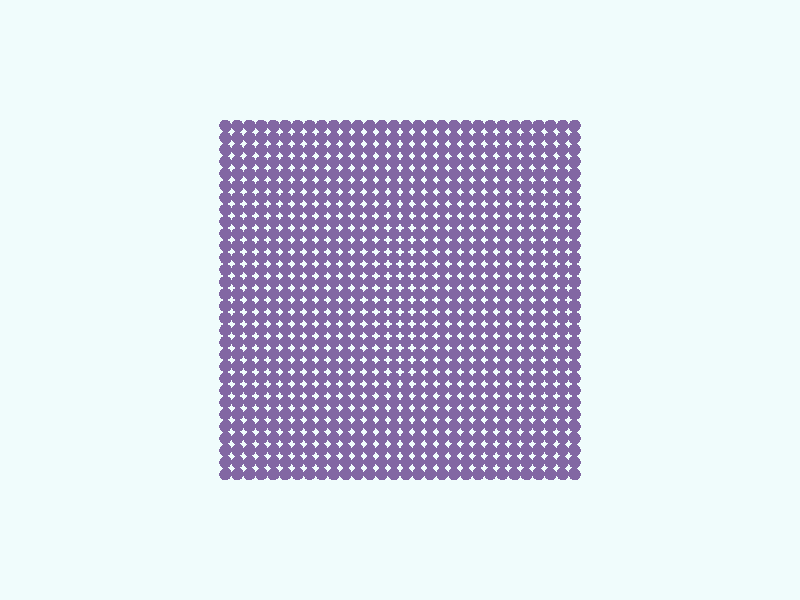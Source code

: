 global_settings {
  assumed_gamma 1
}
light_source {
  <-0.6, 1.6, 3.7>*10000
  rgb 1.3
}
camera {
  location <0,0,100>
  look_at <0,0,0>
}
background {
  color rgb < 0.87, 0.97, 0.97 >
}
sphere {
< -29.0, -29.0, 0 >, 1.0

pigment { color rgb < 0.22420821490342324, 0.13498526234806962, 0.3661985714892514 >
}}
sphere {
< -29.0, -27.0, 0 >, 1.0

pigment { color rgb < 0.22420821490342324, 0.13498526234806962, 0.3661985714892514 >
}}
sphere {
< -29.0, -25.0, 0 >, 1.0

pigment { color rgb < 0.22420821490342324, 0.13498526234806962, 0.3661985714892514 >
}}
sphere {
< -29.0, -23.0, 0 >, 1.0

pigment { color rgb < 0.22420821490342324, 0.13498526234806962, 0.3661985714892514 >
}}
sphere {
< -29.0, -21.0, 0 >, 1.0

pigment { color rgb < 0.22420821490342324, 0.13498526234806962, 0.3661985714892514 >
}}
sphere {
< -29.0, -19.0, 0 >, 1.0

pigment { color rgb < 0.22420821490342324, 0.13498526234806962, 0.3661985714892514 >
}}
sphere {
< -29.0, -17.0, 0 >, 1.0

pigment { color rgb < 0.22420821490342324, 0.13498526234806962, 0.3661985714892514 >
}}
sphere {
< -29.0, -15.0, 0 >, 1.0

pigment { color rgb < 0.22420821490342324, 0.13498526234806962, 0.3661985714892514 >
}}
sphere {
< -29.0, -13.0, 0 >, 1.0

pigment { color rgb < 0.22420821490342324, 0.13498526234806962, 0.3661985714892514 >
}}
sphere {
< -29.0, -11.0, 0 >, 1.0

pigment { color rgb < 0.22420821490342324, 0.13498526234806962, 0.3661985714892514 >
}}
sphere {
< -29.0, -9.0, 0 >, 1.0

pigment { color rgb < 0.22420821490342324, 0.13498526234806962, 0.3661985714892514 >
}}
sphere {
< -29.0, -7.0, 0 >, 1.0

pigment { color rgb < 0.22420821490342324, 0.13498526234806962, 0.3661985714892514 >
}}
sphere {
< -29.0, -5.0, 0 >, 1.0

pigment { color rgb < 0.22420821490342324, 0.13498526234806962, 0.3661985714892514 >
}}
sphere {
< -29.0, -3.0, 0 >, 1.0

pigment { color rgb < 0.22420821490342324, 0.13498526234806962, 0.3661985714892514 >
}}
sphere {
< -29.0, -1.0, 0 >, 1.0

pigment { color rgb < 0.22420821490342324, 0.13498526234806962, 0.3661985714892514 >
}}
sphere {
< -29.0, 1.0, 0 >, 1.0

pigment { color rgb < 0.22420821490342324, 0.13498526234806962, 0.3661985714892514 >
}}
sphere {
< -29.0, 3.0, 0 >, 1.0

pigment { color rgb < 0.22420821490342324, 0.13498526234806962, 0.3661985714892514 >
}}
sphere {
< -29.0, 5.0, 0 >, 1.0

pigment { color rgb < 0.22420821490342324, 0.13498526234806962, 0.3661985714892514 >
}}
sphere {
< -29.0, 7.0, 0 >, 1.0

pigment { color rgb < 0.22420821490342324, 0.13498526234806962, 0.3661985714892514 >
}}
sphere {
< -29.0, 9.0, 0 >, 1.0

pigment { color rgb < 0.22420821490342324, 0.13498526234806962, 0.3661985714892514 >
}}
sphere {
< -29.0, 11.0, 0 >, 1.0

pigment { color rgb < 0.22420821490342324, 0.13498526234806962, 0.3661985714892514 >
}}
sphere {
< -29.0, 13.0, 0 >, 1.0

pigment { color rgb < 0.22420821490342324, 0.13498526234806962, 0.3661985714892514 >
}}
sphere {
< -29.0, 15.0, 0 >, 1.0

pigment { color rgb < 0.22420821490342324, 0.13498526234806962, 0.3661985714892514 >
}}
sphere {
< -29.0, 17.0, 0 >, 1.0

pigment { color rgb < 0.22420821490342324, 0.13498526234806962, 0.3661985714892514 >
}}
sphere {
< -29.0, 19.0, 0 >, 1.0

pigment { color rgb < 0.22420821490342324, 0.13498526234806962, 0.3661985714892514 >
}}
sphere {
< -29.0, 21.0, 0 >, 1.0

pigment { color rgb < 0.22420821490342324, 0.13498526234806962, 0.3661985714892514 >
}}
sphere {
< -29.0, 23.0, 0 >, 1.0

pigment { color rgb < 0.22420821490342324, 0.13498526234806962, 0.3661985714892514 >
}}
sphere {
< -29.0, 25.0, 0 >, 1.0

pigment { color rgb < 0.22420821490342324, 0.13498526234806962, 0.3661985714892514 >
}}
sphere {
< -29.0, 27.0, 0 >, 1.0

pigment { color rgb < 0.22420821490342324, 0.13498526234806962, 0.3661985714892514 >
}}
sphere {
< -29.0, 29.0, 0 >, 1.0

pigment { color rgb < 0.22420821490342324, 0.13498526234806962, 0.3661985714892514 >
}}
sphere {
< -27.0, -29.0, 0 >, 1.0

pigment { color rgb < 0.22420821490342324, 0.13498526234806962, 0.3661985714892514 >
}}
sphere {
< -27.0, -27.0, 0 >, 1.0

pigment { color rgb < 0.22420821490342324, 0.13498526234806962, 0.3661985714892514 >
}}
sphere {
< -27.0, -25.0, 0 >, 1.0

pigment { color rgb < 0.22420821490342324, 0.13498526234806962, 0.3661985714892514 >
}}
sphere {
< -27.0, -23.0, 0 >, 1.0

pigment { color rgb < 0.22420821490342324, 0.13498526234806962, 0.3661985714892514 >
}}
sphere {
< -27.0, -21.0, 0 >, 1.0

pigment { color rgb < 0.22420821490342324, 0.13498526234806962, 0.3661985714892514 >
}}
sphere {
< -27.0, -19.0, 0 >, 1.0

pigment { color rgb < 0.22420821490342324, 0.13498526234806962, 0.3661985714892514 >
}}
sphere {
< -27.0, -17.0, 0 >, 1.0

pigment { color rgb < 0.22420821490342324, 0.13498526234806962, 0.3661985714892514 >
}}
sphere {
< -27.0, -15.0, 0 >, 1.0

pigment { color rgb < 0.22420821490342324, 0.13498526234806962, 0.3661985714892514 >
}}
sphere {
< -27.0, -13.0, 0 >, 1.0

pigment { color rgb < 0.22420821490342324, 0.13498526234806962, 0.3661985714892514 >
}}
sphere {
< -27.0, -11.0, 0 >, 1.0

pigment { color rgb < 0.22420821490342324, 0.13498526234806962, 0.3661985714892514 >
}}
sphere {
< -27.0, -9.0, 0 >, 1.0

pigment { color rgb < 0.22420821490342324, 0.13498526234806962, 0.3661985714892514 >
}}
sphere {
< -27.0, -7.0, 0 >, 1.0

pigment { color rgb < 0.22420821490342324, 0.13498526234806962, 0.3661985714892514 >
}}
sphere {
< -27.0, -5.0, 0 >, 1.0

pigment { color rgb < 0.22420821490342324, 0.13498526234806962, 0.3661985714892514 >
}}
sphere {
< -27.0, -3.0, 0 >, 1.0

pigment { color rgb < 0.22420821490342324, 0.13498526234806962, 0.3661985714892514 >
}}
sphere {
< -27.0, -1.0, 0 >, 1.0

pigment { color rgb < 0.22420821490342324, 0.13498526234806962, 0.3661985714892514 >
}}
sphere {
< -27.0, 1.0, 0 >, 1.0

pigment { color rgb < 0.22420821490342324, 0.13498526234806962, 0.3661985714892514 >
}}
sphere {
< -27.0, 3.0, 0 >, 1.0

pigment { color rgb < 0.22420821490342324, 0.13498526234806962, 0.3661985714892514 >
}}
sphere {
< -27.0, 5.0, 0 >, 1.0

pigment { color rgb < 0.22420821490342324, 0.13498526234806962, 0.3661985714892514 >
}}
sphere {
< -27.0, 7.0, 0 >, 1.0

pigment { color rgb < 0.22420821490342324, 0.13498526234806962, 0.3661985714892514 >
}}
sphere {
< -27.0, 9.0, 0 >, 1.0

pigment { color rgb < 0.22420821490342324, 0.13498526234806962, 0.3661985714892514 >
}}
sphere {
< -27.0, 11.0, 0 >, 1.0

pigment { color rgb < 0.22420821490342324, 0.13498526234806962, 0.3661985714892514 >
}}
sphere {
< -27.0, 13.0, 0 >, 1.0

pigment { color rgb < 0.22420821490342324, 0.13498526234806962, 0.3661985714892514 >
}}
sphere {
< -27.0, 15.0, 0 >, 1.0

pigment { color rgb < 0.22420821490342324, 0.13498526234806962, 0.3661985714892514 >
}}
sphere {
< -27.0, 17.0, 0 >, 1.0

pigment { color rgb < 0.22420821490342324, 0.13498526234806962, 0.3661985714892514 >
}}
sphere {
< -27.0, 19.0, 0 >, 1.0

pigment { color rgb < 0.22420821490342324, 0.13498526234806962, 0.3661985714892514 >
}}
sphere {
< -27.0, 21.0, 0 >, 1.0

pigment { color rgb < 0.22420821490342324, 0.13498526234806962, 0.3661985714892514 >
}}
sphere {
< -27.0, 23.0, 0 >, 1.0

pigment { color rgb < 0.22420821490342324, 0.13498526234806962, 0.3661985714892514 >
}}
sphere {
< -27.0, 25.0, 0 >, 1.0

pigment { color rgb < 0.22420821490342324, 0.13498526234806962, 0.3661985714892514 >
}}
sphere {
< -27.0, 27.0, 0 >, 1.0

pigment { color rgb < 0.22420821490342324, 0.13498526234806962, 0.3661985714892514 >
}}
sphere {
< -27.0, 29.0, 0 >, 1.0

pigment { color rgb < 0.22420821490342324, 0.13498526234806962, 0.3661985714892514 >
}}
sphere {
< -25.0, -29.0, 0 >, 1.0

pigment { color rgb < 0.22420821490342324, 0.13498526234806962, 0.3661985714892514 >
}}
sphere {
< -25.0, -27.0, 0 >, 1.0

pigment { color rgb < 0.22420821490342324, 0.13498526234806962, 0.3661985714892514 >
}}
sphere {
< -25.0, -25.0, 0 >, 1.0

pigment { color rgb < 0.22420821490342324, 0.13498526234806962, 0.3661985714892514 >
}}
sphere {
< -25.0, -23.0, 0 >, 1.0

pigment { color rgb < 0.22420821490342324, 0.13498526234806962, 0.3661985714892514 >
}}
sphere {
< -25.0, -21.0, 0 >, 1.0

pigment { color rgb < 0.22420821490342324, 0.13498526234806962, 0.3661985714892514 >
}}
sphere {
< -25.0, -19.0, 0 >, 1.0

pigment { color rgb < 0.22420821490342324, 0.13498526234806962, 0.3661985714892514 >
}}
sphere {
< -25.0, -17.0, 0 >, 1.0

pigment { color rgb < 0.22420821490342324, 0.13498526234806962, 0.3661985714892514 >
}}
sphere {
< -25.0, -15.0, 0 >, 1.0

pigment { color rgb < 0.22420821490342324, 0.13498526234806962, 0.3661985714892514 >
}}
sphere {
< -25.0, -13.0, 0 >, 1.0

pigment { color rgb < 0.22420821490342324, 0.13498526234806962, 0.3661985714892514 >
}}
sphere {
< -25.0, -11.0, 0 >, 1.0

pigment { color rgb < 0.22420821490342324, 0.13498526234806962, 0.3661985714892514 >
}}
sphere {
< -25.0, -9.0, 0 >, 1.0

pigment { color rgb < 0.22420821490342324, 0.13498526234806962, 0.3661985714892514 >
}}
sphere {
< -25.0, -7.0, 0 >, 1.0

pigment { color rgb < 0.22420821490342324, 0.13498526234806962, 0.3661985714892514 >
}}
sphere {
< -25.0, -5.0, 0 >, 1.0

pigment { color rgb < 0.22420821490342324, 0.13498526234806962, 0.3661985714892514 >
}}
sphere {
< -25.0, -3.0, 0 >, 1.0

pigment { color rgb < 0.22420821490342324, 0.13498526234806962, 0.3661985714892514 >
}}
sphere {
< -25.0, -1.0, 0 >, 1.0

pigment { color rgb < 0.22420821490342324, 0.13498526234806962, 0.3661985714892514 >
}}
sphere {
< -25.0, 1.0, 0 >, 1.0

pigment { color rgb < 0.22420821490342324, 0.13498526234806962, 0.3661985714892514 >
}}
sphere {
< -25.0, 3.0, 0 >, 1.0

pigment { color rgb < 0.22420821490342324, 0.13498526234806962, 0.3661985714892514 >
}}
sphere {
< -25.0, 5.0, 0 >, 1.0

pigment { color rgb < 0.22420821490342324, 0.13498526234806962, 0.3661985714892514 >
}}
sphere {
< -25.0, 7.0, 0 >, 1.0

pigment { color rgb < 0.22420821490342324, 0.13498526234806962, 0.3661985714892514 >
}}
sphere {
< -25.0, 9.0, 0 >, 1.0

pigment { color rgb < 0.22420821490342324, 0.13498526234806962, 0.3661985714892514 >
}}
sphere {
< -25.0, 11.0, 0 >, 1.0

pigment { color rgb < 0.22420821490342324, 0.13498526234806962, 0.3661985714892514 >
}}
sphere {
< -25.0, 13.0, 0 >, 1.0

pigment { color rgb < 0.22420821490342324, 0.13498526234806962, 0.3661985714892514 >
}}
sphere {
< -25.0, 15.0, 0 >, 1.0

pigment { color rgb < 0.22420821490342324, 0.13498526234806962, 0.3661985714892514 >
}}
sphere {
< -25.0, 17.0, 0 >, 1.0

pigment { color rgb < 0.22420821490342324, 0.13498526234806962, 0.3661985714892514 >
}}
sphere {
< -25.0, 19.0, 0 >, 1.0

pigment { color rgb < 0.22420821490342324, 0.13498526234806962, 0.3661985714892514 >
}}
sphere {
< -25.0, 21.0, 0 >, 1.0

pigment { color rgb < 0.22420821490342324, 0.13498526234806962, 0.3661985714892514 >
}}
sphere {
< -25.0, 23.0, 0 >, 1.0

pigment { color rgb < 0.22420821490342324, 0.13498526234806962, 0.3661985714892514 >
}}
sphere {
< -25.0, 25.0, 0 >, 1.0

pigment { color rgb < 0.22420821490342324, 0.13498526234806962, 0.3661985714892514 >
}}
sphere {
< -25.0, 27.0, 0 >, 1.0

pigment { color rgb < 0.22420821490342324, 0.13498526234806962, 0.3661985714892514 >
}}
sphere {
< -25.0, 29.0, 0 >, 1.0

pigment { color rgb < 0.22420821490342324, 0.13498526234806962, 0.3661985714892514 >
}}
sphere {
< -23.0, -29.0, 0 >, 1.0

pigment { color rgb < 0.22420821490342324, 0.13498526234806962, 0.3661985714892514 >
}}
sphere {
< -23.0, -27.0, 0 >, 1.0

pigment { color rgb < 0.22420821490342324, 0.13498526234806962, 0.3661985714892514 >
}}
sphere {
< -23.0, -25.0, 0 >, 1.0

pigment { color rgb < 0.22420821490342324, 0.13498526234806962, 0.3661985714892514 >
}}
sphere {
< -23.0, -23.0, 0 >, 1.0

pigment { color rgb < 0.22420821490342324, 0.13498526234806962, 0.3661985714892514 >
}}
sphere {
< -23.0, -21.0, 0 >, 1.0

pigment { color rgb < 0.22420821490342324, 0.13498526234806962, 0.3661985714892514 >
}}
sphere {
< -23.0, -19.0, 0 >, 1.0

pigment { color rgb < 0.22420821490342324, 0.13498526234806962, 0.3661985714892514 >
}}
sphere {
< -23.0, -17.0, 0 >, 1.0

pigment { color rgb < 0.22420821490342324, 0.13498526234806962, 0.3661985714892514 >
}}
sphere {
< -23.0, -15.0, 0 >, 1.0

pigment { color rgb < 0.22420821490342324, 0.13498526234806962, 0.3661985714892514 >
}}
sphere {
< -23.0, -13.0, 0 >, 1.0

pigment { color rgb < 0.22420821490342324, 0.13498526234806962, 0.3661985714892514 >
}}
sphere {
< -23.0, -11.0, 0 >, 1.0

pigment { color rgb < 0.22420821490342324, 0.13498526234806962, 0.3661985714892514 >
}}
sphere {
< -23.0, -9.0, 0 >, 1.0

pigment { color rgb < 0.22420821490342324, 0.13498526234806962, 0.3661985714892514 >
}}
sphere {
< -23.0, -7.0, 0 >, 1.0

pigment { color rgb < 0.22420821490342324, 0.13498526234806962, 0.3661985714892514 >
}}
sphere {
< -23.0, -5.0, 0 >, 1.0

pigment { color rgb < 0.22420821490342324, 0.13498526234806962, 0.3661985714892514 >
}}
sphere {
< -23.0, -3.0, 0 >, 1.0

pigment { color rgb < 0.22420821490342324, 0.13498526234806962, 0.3661985714892514 >
}}
sphere {
< -23.0, -1.0, 0 >, 1.0

pigment { color rgb < 0.22420821490342324, 0.13498526234806962, 0.3661985714892514 >
}}
sphere {
< -23.0, 1.0, 0 >, 1.0

pigment { color rgb < 0.22420821490342324, 0.13498526234806962, 0.3661985714892514 >
}}
sphere {
< -23.0, 3.0, 0 >, 1.0

pigment { color rgb < 0.22420821490342324, 0.13498526234806962, 0.3661985714892514 >
}}
sphere {
< -23.0, 5.0, 0 >, 1.0

pigment { color rgb < 0.22420821490342324, 0.13498526234806962, 0.3661985714892514 >
}}
sphere {
< -23.0, 7.0, 0 >, 1.0

pigment { color rgb < 0.22420821490342324, 0.13498526234806962, 0.3661985714892514 >
}}
sphere {
< -23.0, 9.0, 0 >, 1.0

pigment { color rgb < 0.22420821490342324, 0.13498526234806962, 0.3661985714892514 >
}}
sphere {
< -23.0, 11.0, 0 >, 1.0

pigment { color rgb < 0.22420821490342324, 0.13498526234806962, 0.3661985714892514 >
}}
sphere {
< -23.0, 13.0, 0 >, 1.0

pigment { color rgb < 0.22420821490342324, 0.13498526234806962, 0.3661985714892514 >
}}
sphere {
< -23.0, 15.0, 0 >, 1.0

pigment { color rgb < 0.22420821490342324, 0.13498526234806962, 0.3661985714892514 >
}}
sphere {
< -23.0, 17.0, 0 >, 1.0

pigment { color rgb < 0.22420821490342324, 0.13498526234806962, 0.3661985714892514 >
}}
sphere {
< -23.0, 19.0, 0 >, 1.0

pigment { color rgb < 0.22420821490342324, 0.13498526234806962, 0.3661985714892514 >
}}
sphere {
< -23.0, 21.0, 0 >, 1.0

pigment { color rgb < 0.22420821490342324, 0.13498526234806962, 0.3661985714892514 >
}}
sphere {
< -23.0, 23.0, 0 >, 1.0

pigment { color rgb < 0.22420821490342324, 0.13498526234806962, 0.3661985714892514 >
}}
sphere {
< -23.0, 25.0, 0 >, 1.0

pigment { color rgb < 0.22420821490342324, 0.13498526234806962, 0.3661985714892514 >
}}
sphere {
< -23.0, 27.0, 0 >, 1.0

pigment { color rgb < 0.22420821490342324, 0.13498526234806962, 0.3661985714892514 >
}}
sphere {
< -23.0, 29.0, 0 >, 1.0

pigment { color rgb < 0.22420821490342324, 0.13498526234806962, 0.3661985714892514 >
}}
sphere {
< -21.0, -29.0, 0 >, 1.0

pigment { color rgb < 0.22420821490342324, 0.13498526234806962, 0.3661985714892514 >
}}
sphere {
< -21.0, -27.0, 0 >, 1.0

pigment { color rgb < 0.22420821490342324, 0.13498526234806962, 0.3661985714892514 >
}}
sphere {
< -21.0, -25.0, 0 >, 1.0

pigment { color rgb < 0.22420821490342324, 0.13498526234806962, 0.3661985714892514 >
}}
sphere {
< -21.0, -23.0, 0 >, 1.0

pigment { color rgb < 0.22420821490342324, 0.13498526234806962, 0.3661985714892514 >
}}
sphere {
< -21.0, -21.0, 0 >, 1.0

pigment { color rgb < 0.22420821490342324, 0.13498526234806962, 0.3661985714892514 >
}}
sphere {
< -21.0, -19.0, 0 >, 1.0

pigment { color rgb < 0.22420821490342324, 0.13498526234806962, 0.3661985714892514 >
}}
sphere {
< -21.0, -17.0, 0 >, 1.0

pigment { color rgb < 0.22420821490342324, 0.13498526234806962, 0.3661985714892514 >
}}
sphere {
< -21.0, -15.0, 0 >, 1.0

pigment { color rgb < 0.22420821490342324, 0.13498526234806962, 0.3661985714892514 >
}}
sphere {
< -21.0, -13.0, 0 >, 1.0

pigment { color rgb < 0.22420821490342324, 0.13498526234806962, 0.3661985714892514 >
}}
sphere {
< -21.0, -11.0, 0 >, 1.0

pigment { color rgb < 0.22420821490342324, 0.13498526234806962, 0.3661985714892514 >
}}
sphere {
< -21.0, -9.0, 0 >, 1.0

pigment { color rgb < 0.22420821490342324, 0.13498526234806962, 0.3661985714892514 >
}}
sphere {
< -21.0, -7.0, 0 >, 1.0

pigment { color rgb < 0.22420821490342324, 0.13498526234806962, 0.3661985714892514 >
}}
sphere {
< -21.0, -5.0, 0 >, 1.0

pigment { color rgb < 0.22420821490342324, 0.13498526234806962, 0.3661985714892514 >
}}
sphere {
< -21.0, -3.0, 0 >, 1.0

pigment { color rgb < 0.22420821490342324, 0.13498526234806962, 0.3661985714892514 >
}}
sphere {
< -21.0, -1.0, 0 >, 1.0

pigment { color rgb < 0.22420821490342324, 0.13498526234806962, 0.3661985714892514 >
}}
sphere {
< -21.0, 1.0, 0 >, 1.0

pigment { color rgb < 0.22420821490342324, 0.13498526234806962, 0.3661985714892514 >
}}
sphere {
< -21.0, 3.0, 0 >, 1.0

pigment { color rgb < 0.22420821490342324, 0.13498526234806962, 0.3661985714892514 >
}}
sphere {
< -21.0, 5.0, 0 >, 1.0

pigment { color rgb < 0.22420821490342324, 0.13498526234806962, 0.3661985714892514 >
}}
sphere {
< -21.0, 7.0, 0 >, 1.0

pigment { color rgb < 0.22420821490342324, 0.13498526234806962, 0.3661985714892514 >
}}
sphere {
< -21.0, 9.0, 0 >, 1.0

pigment { color rgb < 0.22420821490342324, 0.13498526234806962, 0.3661985714892514 >
}}
sphere {
< -21.0, 11.0, 0 >, 1.0

pigment { color rgb < 0.22420821490342324, 0.13498526234806962, 0.3661985714892514 >
}}
sphere {
< -21.0, 13.0, 0 >, 1.0

pigment { color rgb < 0.22420821490342324, 0.13498526234806962, 0.3661985714892514 >
}}
sphere {
< -21.0, 15.0, 0 >, 1.0

pigment { color rgb < 0.22420821490342324, 0.13498526234806962, 0.3661985714892514 >
}}
sphere {
< -21.0, 17.0, 0 >, 1.0

pigment { color rgb < 0.22420821490342324, 0.13498526234806962, 0.3661985714892514 >
}}
sphere {
< -21.0, 19.0, 0 >, 1.0

pigment { color rgb < 0.22420821490342324, 0.13498526234806962, 0.3661985714892514 >
}}
sphere {
< -21.0, 21.0, 0 >, 1.0

pigment { color rgb < 0.22420821490342324, 0.13498526234806962, 0.3661985714892514 >
}}
sphere {
< -21.0, 23.0, 0 >, 1.0

pigment { color rgb < 0.22420821490342324, 0.13498526234806962, 0.3661985714892514 >
}}
sphere {
< -21.0, 25.0, 0 >, 1.0

pigment { color rgb < 0.22420821490342324, 0.13498526234806962, 0.3661985714892514 >
}}
sphere {
< -21.0, 27.0, 0 >, 1.0

pigment { color rgb < 0.22420821490342324, 0.13498526234806962, 0.3661985714892514 >
}}
sphere {
< -21.0, 29.0, 0 >, 1.0

pigment { color rgb < 0.22420821490342324, 0.13498526234806962, 0.3661985714892514 >
}}
sphere {
< -19.0, -29.0, 0 >, 1.0

pigment { color rgb < 0.22420821490342324, 0.13498526234806962, 0.3661985714892514 >
}}
sphere {
< -19.0, -27.0, 0 >, 1.0

pigment { color rgb < 0.22420821490342324, 0.13498526234806962, 0.3661985714892514 >
}}
sphere {
< -19.0, -25.0, 0 >, 1.0

pigment { color rgb < 0.22420821490342324, 0.13498526234806962, 0.3661985714892514 >
}}
sphere {
< -19.0, -23.0, 0 >, 1.0

pigment { color rgb < 0.22420821490342324, 0.13498526234806962, 0.3661985714892514 >
}}
sphere {
< -19.0, -21.0, 0 >, 1.0

pigment { color rgb < 0.22420821490342324, 0.13498526234806962, 0.3661985714892514 >
}}
sphere {
< -19.0, -19.0, 0 >, 1.0

pigment { color rgb < 0.22420821490342324, 0.13498526234806962, 0.3661985714892514 >
}}
sphere {
< -19.0, -17.0, 0 >, 1.0

pigment { color rgb < 0.22420821490342324, 0.13498526234806962, 0.3661985714892514 >
}}
sphere {
< -19.0, -15.0, 0 >, 1.0

pigment { color rgb < 0.22420821490342324, 0.13498526234806962, 0.3661985714892514 >
}}
sphere {
< -19.0, -13.0, 0 >, 1.0

pigment { color rgb < 0.22420821490342324, 0.13498526234806962, 0.3661985714892514 >
}}
sphere {
< -19.0, -11.0, 0 >, 1.0

pigment { color rgb < 0.22420821490342324, 0.13498526234806962, 0.3661985714892514 >
}}
sphere {
< -19.0, -9.0, 0 >, 1.0

pigment { color rgb < 0.22420821490342324, 0.13498526234806962, 0.3661985714892514 >
}}
sphere {
< -19.0, -7.0, 0 >, 1.0

pigment { color rgb < 0.22420821490342324, 0.13498526234806962, 0.3661985714892514 >
}}
sphere {
< -19.0, -5.0, 0 >, 1.0

pigment { color rgb < 0.22420821490342324, 0.13498526234806962, 0.3661985714892514 >
}}
sphere {
< -19.0, -3.0, 0 >, 1.0

pigment { color rgb < 0.22420821490342324, 0.13498526234806962, 0.3661985714892514 >
}}
sphere {
< -19.0, -1.0, 0 >, 1.0

pigment { color rgb < 0.22420821490342324, 0.13498526234806962, 0.3661985714892514 >
}}
sphere {
< -19.0, 1.0, 0 >, 1.0

pigment { color rgb < 0.22420821490342324, 0.13498526234806962, 0.3661985714892514 >
}}
sphere {
< -19.0, 3.0, 0 >, 1.0

pigment { color rgb < 0.22420821490342324, 0.13498526234806962, 0.3661985714892514 >
}}
sphere {
< -19.0, 5.0, 0 >, 1.0

pigment { color rgb < 0.22420821490342324, 0.13498526234806962, 0.3661985714892514 >
}}
sphere {
< -19.0, 7.0, 0 >, 1.0

pigment { color rgb < 0.22420821490342324, 0.13498526234806962, 0.3661985714892514 >
}}
sphere {
< -19.0, 9.0, 0 >, 1.0

pigment { color rgb < 0.22420821490342324, 0.13498526234806962, 0.3661985714892514 >
}}
sphere {
< -19.0, 11.0, 0 >, 1.0

pigment { color rgb < 0.22420821490342324, 0.13498526234806962, 0.3661985714892514 >
}}
sphere {
< -19.0, 13.0, 0 >, 1.0

pigment { color rgb < 0.22420821490342324, 0.13498526234806962, 0.3661985714892514 >
}}
sphere {
< -19.0, 15.0, 0 >, 1.0

pigment { color rgb < 0.22420821490342324, 0.13498526234806962, 0.3661985714892514 >
}}
sphere {
< -19.0, 17.0, 0 >, 1.0

pigment { color rgb < 0.22420821490342324, 0.13498526234806962, 0.3661985714892514 >
}}
sphere {
< -19.0, 19.0, 0 >, 1.0

pigment { color rgb < 0.22420821490342324, 0.13498526234806962, 0.3661985714892514 >
}}
sphere {
< -19.0, 21.0, 0 >, 1.0

pigment { color rgb < 0.22420821490342324, 0.13498526234806962, 0.3661985714892514 >
}}
sphere {
< -19.0, 23.0, 0 >, 1.0

pigment { color rgb < 0.22420821490342324, 0.13498526234806962, 0.3661985714892514 >
}}
sphere {
< -19.0, 25.0, 0 >, 1.0

pigment { color rgb < 0.22420821490342324, 0.13498526234806962, 0.3661985714892514 >
}}
sphere {
< -19.0, 27.0, 0 >, 1.0

pigment { color rgb < 0.22420821490342324, 0.13498526234806962, 0.3661985714892514 >
}}
sphere {
< -19.0, 29.0, 0 >, 1.0

pigment { color rgb < 0.22420821490342324, 0.13498526234806962, 0.3661985714892514 >
}}
sphere {
< -17.0, -29.0, 0 >, 1.0

pigment { color rgb < 0.22420821490342324, 0.13498526234806962, 0.3661985714892514 >
}}
sphere {
< -17.0, -27.0, 0 >, 1.0

pigment { color rgb < 0.22420821490342324, 0.13498526234806962, 0.3661985714892514 >
}}
sphere {
< -17.0, -25.0, 0 >, 1.0

pigment { color rgb < 0.22420821490342324, 0.13498526234806962, 0.3661985714892514 >
}}
sphere {
< -17.0, -23.0, 0 >, 1.0

pigment { color rgb < 0.22420821490342324, 0.13498526234806962, 0.3661985714892514 >
}}
sphere {
< -17.0, -21.0, 0 >, 1.0

pigment { color rgb < 0.22420821490342324, 0.13498526234806962, 0.3661985714892514 >
}}
sphere {
< -17.0, -19.0, 0 >, 1.0

pigment { color rgb < 0.22420821490342324, 0.13498526234806962, 0.3661985714892514 >
}}
sphere {
< -17.0, -17.0, 0 >, 1.0

pigment { color rgb < 0.22420821490342324, 0.13498526234806962, 0.3661985714892514 >
}}
sphere {
< -17.0, -15.0, 0 >, 1.0

pigment { color rgb < 0.22420821490342324, 0.13498526234806962, 0.3661985714892514 >
}}
sphere {
< -17.0, -13.0, 0 >, 1.0

pigment { color rgb < 0.22420821490342324, 0.13498526234806962, 0.3661985714892514 >
}}
sphere {
< -17.0, -11.0, 0 >, 1.0

pigment { color rgb < 0.22420821490342324, 0.13498526234806962, 0.3661985714892514 >
}}
sphere {
< -17.0, -9.0, 0 >, 1.0

pigment { color rgb < 0.22420821490342324, 0.13498526234806962, 0.3661985714892514 >
}}
sphere {
< -17.0, -7.0, 0 >, 1.0

pigment { color rgb < 0.22420821490342324, 0.13498526234806962, 0.3661985714892514 >
}}
sphere {
< -17.0, -5.0, 0 >, 1.0

pigment { color rgb < 0.22420821490342324, 0.13498526234806962, 0.3661985714892514 >
}}
sphere {
< -17.0, -3.0, 0 >, 1.0

pigment { color rgb < 0.22420821490342324, 0.13498526234806962, 0.3661985714892514 >
}}
sphere {
< -17.0, -1.0, 0 >, 1.0

pigment { color rgb < 0.22420821490342324, 0.13498526234806962, 0.3661985714892514 >
}}
sphere {
< -17.0, 1.0, 0 >, 1.0

pigment { color rgb < 0.22420821490342324, 0.13498526234806962, 0.3661985714892514 >
}}
sphere {
< -17.0, 3.0, 0 >, 1.0

pigment { color rgb < 0.22420821490342324, 0.13498526234806962, 0.3661985714892514 >
}}
sphere {
< -17.0, 5.0, 0 >, 1.0

pigment { color rgb < 0.22420821490342324, 0.13498526234806962, 0.3661985714892514 >
}}
sphere {
< -17.0, 7.0, 0 >, 1.0

pigment { color rgb < 0.22420821490342324, 0.13498526234806962, 0.3661985714892514 >
}}
sphere {
< -17.0, 9.0, 0 >, 1.0

pigment { color rgb < 0.22420821490342324, 0.13498526234806962, 0.3661985714892514 >
}}
sphere {
< -17.0, 11.0, 0 >, 1.0

pigment { color rgb < 0.22420821490342324, 0.13498526234806962, 0.3661985714892514 >
}}
sphere {
< -17.0, 13.0, 0 >, 1.0

pigment { color rgb < 0.22420821490342324, 0.13498526234806962, 0.3661985714892514 >
}}
sphere {
< -17.0, 15.0, 0 >, 1.0

pigment { color rgb < 0.22420821490342324, 0.13498526234806962, 0.3661985714892514 >
}}
sphere {
< -17.0, 17.0, 0 >, 1.0

pigment { color rgb < 0.22420821490342324, 0.13498526234806962, 0.3661985714892514 >
}}
sphere {
< -17.0, 19.0, 0 >, 1.0

pigment { color rgb < 0.22420821490342324, 0.13498526234806962, 0.3661985714892514 >
}}
sphere {
< -17.0, 21.0, 0 >, 1.0

pigment { color rgb < 0.22420821490342324, 0.13498526234806962, 0.3661985714892514 >
}}
sphere {
< -17.0, 23.0, 0 >, 1.0

pigment { color rgb < 0.22420821490342324, 0.13498526234806962, 0.3661985714892514 >
}}
sphere {
< -17.0, 25.0, 0 >, 1.0

pigment { color rgb < 0.22420821490342324, 0.13498526234806962, 0.3661985714892514 >
}}
sphere {
< -17.0, 27.0, 0 >, 1.0

pigment { color rgb < 0.22420821490342324, 0.13498526234806962, 0.3661985714892514 >
}}
sphere {
< -17.0, 29.0, 0 >, 1.0

pigment { color rgb < 0.22420821490342324, 0.13498526234806962, 0.3661985714892514 >
}}
sphere {
< -15.0, -29.0, 0 >, 1.0

pigment { color rgb < 0.22420821490342324, 0.13498526234806962, 0.3661985714892514 >
}}
sphere {
< -15.0, -27.0, 0 >, 1.0

pigment { color rgb < 0.22420821490342324, 0.13498526234806962, 0.3661985714892514 >
}}
sphere {
< -15.0, -25.0, 0 >, 1.0

pigment { color rgb < 0.22420821490342324, 0.13498526234806962, 0.3661985714892514 >
}}
sphere {
< -15.0, -23.0, 0 >, 1.0

pigment { color rgb < 0.22420821490342324, 0.13498526234806962, 0.3661985714892514 >
}}
sphere {
< -15.0, -21.0, 0 >, 1.0

pigment { color rgb < 0.22420821490342324, 0.13498526234806962, 0.3661985714892514 >
}}
sphere {
< -15.0, -19.0, 0 >, 1.0

pigment { color rgb < 0.22420821490342324, 0.13498526234806962, 0.3661985714892514 >
}}
sphere {
< -15.0, -17.0, 0 >, 1.0

pigment { color rgb < 0.22420821490342324, 0.13498526234806962, 0.3661985714892514 >
}}
sphere {
< -15.0, -15.0, 0 >, 1.0

pigment { color rgb < 0.22420821490342324, 0.13498526234806962, 0.3661985714892514 >
}}
sphere {
< -15.0, -13.0, 0 >, 1.0

pigment { color rgb < 0.22420821490342324, 0.13498526234806962, 0.3661985714892514 >
}}
sphere {
< -15.0, -11.0, 0 >, 1.0

pigment { color rgb < 0.22420821490342324, 0.13498526234806962, 0.3661985714892514 >
}}
sphere {
< -15.0, -9.0, 0 >, 1.0

pigment { color rgb < 0.22420821490342324, 0.13498526234806962, 0.3661985714892514 >
}}
sphere {
< -15.0, -7.0, 0 >, 1.0

pigment { color rgb < 0.22420821490342324, 0.13498526234806962, 0.3661985714892514 >
}}
sphere {
< -15.0, -5.0, 0 >, 1.0

pigment { color rgb < 0.22420821490342324, 0.13498526234806962, 0.3661985714892514 >
}}
sphere {
< -15.0, -3.0, 0 >, 1.0

pigment { color rgb < 0.22420821490342324, 0.13498526234806962, 0.3661985714892514 >
}}
sphere {
< -15.0, -1.0, 0 >, 1.0

pigment { color rgb < 0.22420821490342324, 0.13498526234806962, 0.3661985714892514 >
}}
sphere {
< -15.0, 1.0, 0 >, 1.0

pigment { color rgb < 0.22420821490342324, 0.13498526234806962, 0.3661985714892514 >
}}
sphere {
< -15.0, 3.0, 0 >, 1.0

pigment { color rgb < 0.22420821490342324, 0.13498526234806962, 0.3661985714892514 >
}}
sphere {
< -15.0, 5.0, 0 >, 1.0

pigment { color rgb < 0.22420821490342324, 0.13498526234806962, 0.3661985714892514 >
}}
sphere {
< -15.0, 7.0, 0 >, 1.0

pigment { color rgb < 0.22420821490342324, 0.13498526234806962, 0.3661985714892514 >
}}
sphere {
< -15.0, 9.0, 0 >, 1.0

pigment { color rgb < 0.22420821490342324, 0.13498526234806962, 0.3661985714892514 >
}}
sphere {
< -15.0, 11.0, 0 >, 1.0

pigment { color rgb < 0.22420821490342324, 0.13498526234806962, 0.3661985714892514 >
}}
sphere {
< -15.0, 13.0, 0 >, 1.0

pigment { color rgb < 0.22420821490342324, 0.13498526234806962, 0.3661985714892514 >
}}
sphere {
< -15.0, 15.0, 0 >, 1.0

pigment { color rgb < 0.22420821490342324, 0.13498526234806962, 0.3661985714892514 >
}}
sphere {
< -15.0, 17.0, 0 >, 1.0

pigment { color rgb < 0.22420821490342324, 0.13498526234806962, 0.3661985714892514 >
}}
sphere {
< -15.0, 19.0, 0 >, 1.0

pigment { color rgb < 0.22420821490342324, 0.13498526234806962, 0.3661985714892514 >
}}
sphere {
< -15.0, 21.0, 0 >, 1.0

pigment { color rgb < 0.22420821490342324, 0.13498526234806962, 0.3661985714892514 >
}}
sphere {
< -15.0, 23.0, 0 >, 1.0

pigment { color rgb < 0.22420821490342324, 0.13498526234806962, 0.3661985714892514 >
}}
sphere {
< -15.0, 25.0, 0 >, 1.0

pigment { color rgb < 0.22420821490342324, 0.13498526234806962, 0.3661985714892514 >
}}
sphere {
< -15.0, 27.0, 0 >, 1.0

pigment { color rgb < 0.22420821490342324, 0.13498526234806962, 0.3661985714892514 >
}}
sphere {
< -15.0, 29.0, 0 >, 1.0

pigment { color rgb < 0.22420821490342324, 0.13498526234806962, 0.3661985714892514 >
}}
sphere {
< -13.0, -29.0, 0 >, 1.0

pigment { color rgb < 0.22420821490342324, 0.13498526234806962, 0.3661985714892514 >
}}
sphere {
< -13.0, -27.0, 0 >, 1.0

pigment { color rgb < 0.22420821490342324, 0.13498526234806962, 0.3661985714892514 >
}}
sphere {
< -13.0, -25.0, 0 >, 1.0

pigment { color rgb < 0.22420821490342324, 0.13498526234806962, 0.3661985714892514 >
}}
sphere {
< -13.0, -23.0, 0 >, 1.0

pigment { color rgb < 0.22420821490342324, 0.13498526234806962, 0.3661985714892514 >
}}
sphere {
< -13.0, -21.0, 0 >, 1.0

pigment { color rgb < 0.22420821490342324, 0.13498526234806962, 0.3661985714892514 >
}}
sphere {
< -13.0, -19.0, 0 >, 1.0

pigment { color rgb < 0.22420821490342324, 0.13498526234806962, 0.3661985714892514 >
}}
sphere {
< -13.0, -17.0, 0 >, 1.0

pigment { color rgb < 0.22420821490342324, 0.13498526234806962, 0.3661985714892514 >
}}
sphere {
< -13.0, -15.0, 0 >, 1.0

pigment { color rgb < 0.22420821490342324, 0.13498526234806962, 0.3661985714892514 >
}}
sphere {
< -13.0, -13.0, 0 >, 1.0

pigment { color rgb < 0.22420821490342324, 0.13498526234806962, 0.3661985714892514 >
}}
sphere {
< -13.0, -11.0, 0 >, 1.0

pigment { color rgb < 0.22420821490342324, 0.13498526234806962, 0.3661985714892514 >
}}
sphere {
< -13.0, -9.0, 0 >, 1.0

pigment { color rgb < 0.22420821490342324, 0.13498526234806962, 0.3661985714892514 >
}}
sphere {
< -13.0, -7.0, 0 >, 1.0

pigment { color rgb < 0.22420821490342324, 0.13498526234806962, 0.3661985714892514 >
}}
sphere {
< -13.0, -5.0, 0 >, 1.0

pigment { color rgb < 0.22420821490342324, 0.13498526234806962, 0.3661985714892514 >
}}
sphere {
< -13.0, -3.0, 0 >, 1.0

pigment { color rgb < 0.22420821490342324, 0.13498526234806962, 0.3661985714892514 >
}}
sphere {
< -13.0, -1.0, 0 >, 1.0

pigment { color rgb < 0.22420821490342324, 0.13498526234806962, 0.3661985714892514 >
}}
sphere {
< -13.0, 1.0, 0 >, 1.0

pigment { color rgb < 0.22420821490342324, 0.13498526234806962, 0.3661985714892514 >
}}
sphere {
< -13.0, 3.0, 0 >, 1.0

pigment { color rgb < 0.22420821490342324, 0.13498526234806962, 0.3661985714892514 >
}}
sphere {
< -13.0, 5.0, 0 >, 1.0

pigment { color rgb < 0.22420821490342324, 0.13498526234806962, 0.3661985714892514 >
}}
sphere {
< -13.0, 7.0, 0 >, 1.0

pigment { color rgb < 0.22420821490342324, 0.13498526234806962, 0.3661985714892514 >
}}
sphere {
< -13.0, 9.0, 0 >, 1.0

pigment { color rgb < 0.22420821490342324, 0.13498526234806962, 0.3661985714892514 >
}}
sphere {
< -13.0, 11.0, 0 >, 1.0

pigment { color rgb < 0.22420821490342324, 0.13498526234806962, 0.3661985714892514 >
}}
sphere {
< -13.0, 13.0, 0 >, 1.0

pigment { color rgb < 0.22420821490342324, 0.13498526234806962, 0.3661985714892514 >
}}
sphere {
< -13.0, 15.0, 0 >, 1.0

pigment { color rgb < 0.22420821490342324, 0.13498526234806962, 0.3661985714892514 >
}}
sphere {
< -13.0, 17.0, 0 >, 1.0

pigment { color rgb < 0.22420821490342324, 0.13498526234806962, 0.3661985714892514 >
}}
sphere {
< -13.0, 19.0, 0 >, 1.0

pigment { color rgb < 0.22420821490342324, 0.13498526234806962, 0.3661985714892514 >
}}
sphere {
< -13.0, 21.0, 0 >, 1.0

pigment { color rgb < 0.22420821490342324, 0.13498526234806962, 0.3661985714892514 >
}}
sphere {
< -13.0, 23.0, 0 >, 1.0

pigment { color rgb < 0.22420821490342324, 0.13498526234806962, 0.3661985714892514 >
}}
sphere {
< -13.0, 25.0, 0 >, 1.0

pigment { color rgb < 0.22420821490342324, 0.13498526234806962, 0.3661985714892514 >
}}
sphere {
< -13.0, 27.0, 0 >, 1.0

pigment { color rgb < 0.22420821490342324, 0.13498526234806962, 0.3661985714892514 >
}}
sphere {
< -13.0, 29.0, 0 >, 1.0

pigment { color rgb < 0.22420821490342324, 0.13498526234806962, 0.3661985714892514 >
}}
sphere {
< -11.0, -29.0, 0 >, 1.0

pigment { color rgb < 0.22420821490342324, 0.13498526234806962, 0.3661985714892514 >
}}
sphere {
< -11.0, -27.0, 0 >, 1.0

pigment { color rgb < 0.22420821490342324, 0.13498526234806962, 0.3661985714892514 >
}}
sphere {
< -11.0, -25.0, 0 >, 1.0

pigment { color rgb < 0.22420821490342324, 0.13498526234806962, 0.3661985714892514 >
}}
sphere {
< -11.0, -23.0, 0 >, 1.0

pigment { color rgb < 0.22420821490342324, 0.13498526234806962, 0.3661985714892514 >
}}
sphere {
< -11.0, -21.0, 0 >, 1.0

pigment { color rgb < 0.22420821490342324, 0.13498526234806962, 0.3661985714892514 >
}}
sphere {
< -11.0, -19.0, 0 >, 1.0

pigment { color rgb < 0.22420821490342324, 0.13498526234806962, 0.3661985714892514 >
}}
sphere {
< -11.0, -17.0, 0 >, 1.0

pigment { color rgb < 0.22420821490342324, 0.13498526234806962, 0.3661985714892514 >
}}
sphere {
< -11.0, -15.0, 0 >, 1.0

pigment { color rgb < 0.22420821490342324, 0.13498526234806962, 0.3661985714892514 >
}}
sphere {
< -11.0, -13.0, 0 >, 1.0

pigment { color rgb < 0.22420821490342324, 0.13498526234806962, 0.3661985714892514 >
}}
sphere {
< -11.0, -11.0, 0 >, 1.0

pigment { color rgb < 0.22420821490342324, 0.13498526234806962, 0.3661985714892514 >
}}
sphere {
< -11.0, -9.0, 0 >, 1.0

pigment { color rgb < 0.22420821490342324, 0.13498526234806962, 0.3661985714892514 >
}}
sphere {
< -11.0, -7.0, 0 >, 1.0

pigment { color rgb < 0.22420821490342324, 0.13498526234806962, 0.3661985714892514 >
}}
sphere {
< -11.0, -5.0, 0 >, 1.0

pigment { color rgb < 0.22420821490342324, 0.13498526234806962, 0.3661985714892514 >
}}
sphere {
< -11.0, -3.0, 0 >, 1.0

pigment { color rgb < 0.22420821490342324, 0.13498526234806962, 0.3661985714892514 >
}}
sphere {
< -11.0, -1.0, 0 >, 1.0

pigment { color rgb < 0.22420821490342324, 0.13498526234806962, 0.3661985714892514 >
}}
sphere {
< -11.0, 1.0, 0 >, 1.0

pigment { color rgb < 0.22420821490342324, 0.13498526234806962, 0.3661985714892514 >
}}
sphere {
< -11.0, 3.0, 0 >, 1.0

pigment { color rgb < 0.22420821490342324, 0.13498526234806962, 0.3661985714892514 >
}}
sphere {
< -11.0, 5.0, 0 >, 1.0

pigment { color rgb < 0.22420821490342324, 0.13498526234806962, 0.3661985714892514 >
}}
sphere {
< -11.0, 7.0, 0 >, 1.0

pigment { color rgb < 0.22420821490342324, 0.13498526234806962, 0.3661985714892514 >
}}
sphere {
< -11.0, 9.0, 0 >, 1.0

pigment { color rgb < 0.22420821490342324, 0.13498526234806962, 0.3661985714892514 >
}}
sphere {
< -11.0, 11.0, 0 >, 1.0

pigment { color rgb < 0.22420821490342324, 0.13498526234806962, 0.3661985714892514 >
}}
sphere {
< -11.0, 13.0, 0 >, 1.0

pigment { color rgb < 0.22420821490342324, 0.13498526234806962, 0.3661985714892514 >
}}
sphere {
< -11.0, 15.0, 0 >, 1.0

pigment { color rgb < 0.22420821490342324, 0.13498526234806962, 0.3661985714892514 >
}}
sphere {
< -11.0, 17.0, 0 >, 1.0

pigment { color rgb < 0.22420821490342324, 0.13498526234806962, 0.3661985714892514 >
}}
sphere {
< -11.0, 19.0, 0 >, 1.0

pigment { color rgb < 0.22420821490342324, 0.13498526234806962, 0.3661985714892514 >
}}
sphere {
< -11.0, 21.0, 0 >, 1.0

pigment { color rgb < 0.22420821490342324, 0.13498526234806962, 0.3661985714892514 >
}}
sphere {
< -11.0, 23.0, 0 >, 1.0

pigment { color rgb < 0.22420821490342324, 0.13498526234806962, 0.3661985714892514 >
}}
sphere {
< -11.0, 25.0, 0 >, 1.0

pigment { color rgb < 0.22420821490342324, 0.13498526234806962, 0.3661985714892514 >
}}
sphere {
< -11.0, 27.0, 0 >, 1.0

pigment { color rgb < 0.22420821490342324, 0.13498526234806962, 0.3661985714892514 >
}}
sphere {
< -11.0, 29.0, 0 >, 1.0

pigment { color rgb < 0.22420821490342324, 0.13498526234806962, 0.3661985714892514 >
}}
sphere {
< -9.0, -29.0, 0 >, 1.0

pigment { color rgb < 0.22420821490342324, 0.13498526234806962, 0.3661985714892514 >
}}
sphere {
< -9.0, -27.0, 0 >, 1.0

pigment { color rgb < 0.22420821490342324, 0.13498526234806962, 0.3661985714892514 >
}}
sphere {
< -9.0, -25.0, 0 >, 1.0

pigment { color rgb < 0.22420821490342324, 0.13498526234806962, 0.3661985714892514 >
}}
sphere {
< -9.0, -23.0, 0 >, 1.0

pigment { color rgb < 0.22420821490342324, 0.13498526234806962, 0.3661985714892514 >
}}
sphere {
< -9.0, -21.0, 0 >, 1.0

pigment { color rgb < 0.22420821490342324, 0.13498526234806962, 0.3661985714892514 >
}}
sphere {
< -9.0, -19.0, 0 >, 1.0

pigment { color rgb < 0.22420821490342324, 0.13498526234806962, 0.3661985714892514 >
}}
sphere {
< -9.0, -17.0, 0 >, 1.0

pigment { color rgb < 0.22420821490342324, 0.13498526234806962, 0.3661985714892514 >
}}
sphere {
< -9.0, -15.0, 0 >, 1.0

pigment { color rgb < 0.22420821490342324, 0.13498526234806962, 0.3661985714892514 >
}}
sphere {
< -9.0, -13.0, 0 >, 1.0

pigment { color rgb < 0.22420821490342324, 0.13498526234806962, 0.3661985714892514 >
}}
sphere {
< -9.0, -11.0, 0 >, 1.0

pigment { color rgb < 0.22420821490342324, 0.13498526234806962, 0.3661985714892514 >
}}
sphere {
< -9.0, -9.0, 0 >, 1.0

pigment { color rgb < 0.22420821490342324, 0.13498526234806962, 0.3661985714892514 >
}}
sphere {
< -9.0, -7.0, 0 >, 1.0

pigment { color rgb < 0.22420821490342324, 0.13498526234806962, 0.3661985714892514 >
}}
sphere {
< -9.0, -5.0, 0 >, 1.0

pigment { color rgb < 0.22420821490342324, 0.13498526234806962, 0.3661985714892514 >
}}
sphere {
< -9.0, -3.0, 0 >, 1.0

pigment { color rgb < 0.22420821490342324, 0.13498526234806962, 0.3661985714892514 >
}}
sphere {
< -9.0, -1.0, 0 >, 1.0

pigment { color rgb < 0.22420821490342324, 0.13498526234806962, 0.3661985714892514 >
}}
sphere {
< -9.0, 1.0, 0 >, 1.0

pigment { color rgb < 0.22420821490342324, 0.13498526234806962, 0.3661985714892514 >
}}
sphere {
< -9.0, 3.0, 0 >, 1.0

pigment { color rgb < 0.22420821490342324, 0.13498526234806962, 0.3661985714892514 >
}}
sphere {
< -9.0, 5.0, 0 >, 1.0

pigment { color rgb < 0.22420821490342324, 0.13498526234806962, 0.3661985714892514 >
}}
sphere {
< -9.0, 7.0, 0 >, 1.0

pigment { color rgb < 0.22420821490342324, 0.13498526234806962, 0.3661985714892514 >
}}
sphere {
< -9.0, 9.0, 0 >, 1.0

pigment { color rgb < 0.22420821490342324, 0.13498526234806962, 0.3661985714892514 >
}}
sphere {
< -9.0, 11.0, 0 >, 1.0

pigment { color rgb < 0.22420821490342324, 0.13498526234806962, 0.3661985714892514 >
}}
sphere {
< -9.0, 13.0, 0 >, 1.0

pigment { color rgb < 0.22420821490342324, 0.13498526234806962, 0.3661985714892514 >
}}
sphere {
< -9.0, 15.0, 0 >, 1.0

pigment { color rgb < 0.22420821490342324, 0.13498526234806962, 0.3661985714892514 >
}}
sphere {
< -9.0, 17.0, 0 >, 1.0

pigment { color rgb < 0.22420821490342324, 0.13498526234806962, 0.3661985714892514 >
}}
sphere {
< -9.0, 19.0, 0 >, 1.0

pigment { color rgb < 0.22420821490342324, 0.13498526234806962, 0.3661985714892514 >
}}
sphere {
< -9.0, 21.0, 0 >, 1.0

pigment { color rgb < 0.22420821490342324, 0.13498526234806962, 0.3661985714892514 >
}}
sphere {
< -9.0, 23.0, 0 >, 1.0

pigment { color rgb < 0.22420821490342324, 0.13498526234806962, 0.3661985714892514 >
}}
sphere {
< -9.0, 25.0, 0 >, 1.0

pigment { color rgb < 0.22420821490342324, 0.13498526234806962, 0.3661985714892514 >
}}
sphere {
< -9.0, 27.0, 0 >, 1.0

pigment { color rgb < 0.22420821490342324, 0.13498526234806962, 0.3661985714892514 >
}}
sphere {
< -9.0, 29.0, 0 >, 1.0

pigment { color rgb < 0.22420821490342324, 0.13498526234806962, 0.3661985714892514 >
}}
sphere {
< -7.0, -29.0, 0 >, 1.0

pigment { color rgb < 0.22420821490342324, 0.13498526234806962, 0.3661985714892514 >
}}
sphere {
< -7.0, -27.0, 0 >, 1.0

pigment { color rgb < 0.22420821490342324, 0.13498526234806962, 0.3661985714892514 >
}}
sphere {
< -7.0, -25.0, 0 >, 1.0

pigment { color rgb < 0.22420821490342324, 0.13498526234806962, 0.3661985714892514 >
}}
sphere {
< -7.0, -23.0, 0 >, 1.0

pigment { color rgb < 0.22420821490342324, 0.13498526234806962, 0.3661985714892514 >
}}
sphere {
< -7.0, -21.0, 0 >, 1.0

pigment { color rgb < 0.22420821490342324, 0.13498526234806962, 0.3661985714892514 >
}}
sphere {
< -7.0, -19.0, 0 >, 1.0

pigment { color rgb < 0.22420821490342324, 0.13498526234806962, 0.3661985714892514 >
}}
sphere {
< -7.0, -17.0, 0 >, 1.0

pigment { color rgb < 0.22420821490342324, 0.13498526234806962, 0.3661985714892514 >
}}
sphere {
< -7.0, -15.0, 0 >, 1.0

pigment { color rgb < 0.22420821490342324, 0.13498526234806962, 0.3661985714892514 >
}}
sphere {
< -7.0, -13.0, 0 >, 1.0

pigment { color rgb < 0.22420821490342324, 0.13498526234806962, 0.3661985714892514 >
}}
sphere {
< -7.0, -11.0, 0 >, 1.0

pigment { color rgb < 0.22420821490342324, 0.13498526234806962, 0.3661985714892514 >
}}
sphere {
< -7.0, -9.0, 0 >, 1.0

pigment { color rgb < 0.22420821490342324, 0.13498526234806962, 0.3661985714892514 >
}}
sphere {
< -7.0, -7.0, 0 >, 1.0

pigment { color rgb < 0.22420821490342324, 0.13498526234806962, 0.3661985714892514 >
}}
sphere {
< -7.0, -5.0, 0 >, 1.0

pigment { color rgb < 0.22420821490342324, 0.13498526234806962, 0.3661985714892514 >
}}
sphere {
< -7.0, -3.0, 0 >, 1.0

pigment { color rgb < 0.22420821490342324, 0.13498526234806962, 0.3661985714892514 >
}}
sphere {
< -7.0, -1.0, 0 >, 1.0

pigment { color rgb < 0.22420821490342324, 0.13498526234806962, 0.3661985714892514 >
}}
sphere {
< -7.0, 1.0, 0 >, 1.0

pigment { color rgb < 0.22420821490342324, 0.13498526234806962, 0.3661985714892514 >
}}
sphere {
< -7.0, 3.0, 0 >, 1.0

pigment { color rgb < 0.22420821490342324, 0.13498526234806962, 0.3661985714892514 >
}}
sphere {
< -7.0, 5.0, 0 >, 1.0

pigment { color rgb < 0.22420821490342324, 0.13498526234806962, 0.3661985714892514 >
}}
sphere {
< -7.0, 7.0, 0 >, 1.0

pigment { color rgb < 0.22420821490342324, 0.13498526234806962, 0.3661985714892514 >
}}
sphere {
< -7.0, 9.0, 0 >, 1.0

pigment { color rgb < 0.22420821490342324, 0.13498526234806962, 0.3661985714892514 >
}}
sphere {
< -7.0, 11.0, 0 >, 1.0

pigment { color rgb < 0.22420821490342324, 0.13498526234806962, 0.3661985714892514 >
}}
sphere {
< -7.0, 13.0, 0 >, 1.0

pigment { color rgb < 0.22420821490342324, 0.13498526234806962, 0.3661985714892514 >
}}
sphere {
< -7.0, 15.0, 0 >, 1.0

pigment { color rgb < 0.22420821490342324, 0.13498526234806962, 0.3661985714892514 >
}}
sphere {
< -7.0, 17.0, 0 >, 1.0

pigment { color rgb < 0.22420821490342324, 0.13498526234806962, 0.3661985714892514 >
}}
sphere {
< -7.0, 19.0, 0 >, 1.0

pigment { color rgb < 0.22420821490342324, 0.13498526234806962, 0.3661985714892514 >
}}
sphere {
< -7.0, 21.0, 0 >, 1.0

pigment { color rgb < 0.22420821490342324, 0.13498526234806962, 0.3661985714892514 >
}}
sphere {
< -7.0, 23.0, 0 >, 1.0

pigment { color rgb < 0.22420821490342324, 0.13498526234806962, 0.3661985714892514 >
}}
sphere {
< -7.0, 25.0, 0 >, 1.0

pigment { color rgb < 0.22420821490342324, 0.13498526234806962, 0.3661985714892514 >
}}
sphere {
< -7.0, 27.0, 0 >, 1.0

pigment { color rgb < 0.22420821490342324, 0.13498526234806962, 0.3661985714892514 >
}}
sphere {
< -7.0, 29.0, 0 >, 1.0

pigment { color rgb < 0.22420821490342324, 0.13498526234806962, 0.3661985714892514 >
}}
sphere {
< -5.0, -29.0, 0 >, 1.0

pigment { color rgb < 0.22420821490342324, 0.13498526234806962, 0.3661985714892514 >
}}
sphere {
< -5.0, -27.0, 0 >, 1.0

pigment { color rgb < 0.22420821490342324, 0.13498526234806962, 0.3661985714892514 >
}}
sphere {
< -5.0, -25.0, 0 >, 1.0

pigment { color rgb < 0.22420821490342324, 0.13498526234806962, 0.3661985714892514 >
}}
sphere {
< -5.0, -23.0, 0 >, 1.0

pigment { color rgb < 0.22420821490342324, 0.13498526234806962, 0.3661985714892514 >
}}
sphere {
< -5.0, -21.0, 0 >, 1.0

pigment { color rgb < 0.22420821490342324, 0.13498526234806962, 0.3661985714892514 >
}}
sphere {
< -5.0, -19.0, 0 >, 1.0

pigment { color rgb < 0.22420821490342324, 0.13498526234806962, 0.3661985714892514 >
}}
sphere {
< -5.0, -17.0, 0 >, 1.0

pigment { color rgb < 0.22420821490342324, 0.13498526234806962, 0.3661985714892514 >
}}
sphere {
< -5.0, -15.0, 0 >, 1.0

pigment { color rgb < 0.22420821490342324, 0.13498526234806962, 0.3661985714892514 >
}}
sphere {
< -5.0, -13.0, 0 >, 1.0

pigment { color rgb < 0.22420821490342324, 0.13498526234806962, 0.3661985714892514 >
}}
sphere {
< -5.0, -11.0, 0 >, 1.0

pigment { color rgb < 0.22420821490342324, 0.13498526234806962, 0.3661985714892514 >
}}
sphere {
< -5.0, -9.0, 0 >, 1.0

pigment { color rgb < 0.22420821490342324, 0.13498526234806962, 0.3661985714892514 >
}}
sphere {
< -5.0, -7.0, 0 >, 1.0

pigment { color rgb < 0.22420821490342324, 0.13498526234806962, 0.3661985714892514 >
}}
sphere {
< -5.0, -5.0, 0 >, 1.0

pigment { color rgb < 0.22420821490342324, 0.13498526234806962, 0.3661985714892514 >
}}
sphere {
< -5.0, -3.0, 0 >, 1.0

pigment { color rgb < 0.22420821490342324, 0.13498526234806962, 0.3661985714892514 >
}}
sphere {
< -5.0, -1.0, 0 >, 1.0

pigment { color rgb < 0.22420821490342324, 0.13498526234806962, 0.3661985714892514 >
}}
sphere {
< -5.0, 1.0, 0 >, 1.0

pigment { color rgb < 0.22420821490342324, 0.13498526234806962, 0.3661985714892514 >
}}
sphere {
< -5.0, 3.0, 0 >, 1.0

pigment { color rgb < 0.22420821490342324, 0.13498526234806962, 0.3661985714892514 >
}}
sphere {
< -5.0, 5.0, 0 >, 1.0

pigment { color rgb < 0.22420821490342324, 0.13498526234806962, 0.3661985714892514 >
}}
sphere {
< -5.0, 7.0, 0 >, 1.0

pigment { color rgb < 0.22420821490342324, 0.13498526234806962, 0.3661985714892514 >
}}
sphere {
< -5.0, 9.0, 0 >, 1.0

pigment { color rgb < 0.22420821490342324, 0.13498526234806962, 0.3661985714892514 >
}}
sphere {
< -5.0, 11.0, 0 >, 1.0

pigment { color rgb < 0.22420821490342324, 0.13498526234806962, 0.3661985714892514 >
}}
sphere {
< -5.0, 13.0, 0 >, 1.0

pigment { color rgb < 0.22420821490342324, 0.13498526234806962, 0.3661985714892514 >
}}
sphere {
< -5.0, 15.0, 0 >, 1.0

pigment { color rgb < 0.22420821490342324, 0.13498526234806962, 0.3661985714892514 >
}}
sphere {
< -5.0, 17.0, 0 >, 1.0

pigment { color rgb < 0.22420821490342324, 0.13498526234806962, 0.3661985714892514 >
}}
sphere {
< -5.0, 19.0, 0 >, 1.0

pigment { color rgb < 0.22420821490342324, 0.13498526234806962, 0.3661985714892514 >
}}
sphere {
< -5.0, 21.0, 0 >, 1.0

pigment { color rgb < 0.22420821490342324, 0.13498526234806962, 0.3661985714892514 >
}}
sphere {
< -5.0, 23.0, 0 >, 1.0

pigment { color rgb < 0.22420821490342324, 0.13498526234806962, 0.3661985714892514 >
}}
sphere {
< -5.0, 25.0, 0 >, 1.0

pigment { color rgb < 0.22420821490342324, 0.13498526234806962, 0.3661985714892514 >
}}
sphere {
< -5.0, 27.0, 0 >, 1.0

pigment { color rgb < 0.22420821490342324, 0.13498526234806962, 0.3661985714892514 >
}}
sphere {
< -5.0, 29.0, 0 >, 1.0

pigment { color rgb < 0.22420821490342324, 0.13498526234806962, 0.3661985714892514 >
}}
sphere {
< -3.0, -29.0, 0 >, 1.0

pigment { color rgb < 0.22420821490342324, 0.13498526234806962, 0.3661985714892514 >
}}
sphere {
< -3.0, -27.0, 0 >, 1.0

pigment { color rgb < 0.22420821490342324, 0.13498526234806962, 0.3661985714892514 >
}}
sphere {
< -3.0, -25.0, 0 >, 1.0

pigment { color rgb < 0.22420821490342324, 0.13498526234806962, 0.3661985714892514 >
}}
sphere {
< -3.0, -23.0, 0 >, 1.0

pigment { color rgb < 0.22420821490342324, 0.13498526234806962, 0.3661985714892514 >
}}
sphere {
< -3.0, -21.0, 0 >, 1.0

pigment { color rgb < 0.22420821490342324, 0.13498526234806962, 0.3661985714892514 >
}}
sphere {
< -3.0, -19.0, 0 >, 1.0

pigment { color rgb < 0.22420821490342324, 0.13498526234806962, 0.3661985714892514 >
}}
sphere {
< -3.0, -17.0, 0 >, 1.0

pigment { color rgb < 0.22420821490342324, 0.13498526234806962, 0.3661985714892514 >
}}
sphere {
< -3.0, -15.0, 0 >, 1.0

pigment { color rgb < 0.22420821490342324, 0.13498526234806962, 0.3661985714892514 >
}}
sphere {
< -3.0, -13.0, 0 >, 1.0

pigment { color rgb < 0.22420821490342324, 0.13498526234806962, 0.3661985714892514 >
}}
sphere {
< -3.0, -11.0, 0 >, 1.0

pigment { color rgb < 0.22420821490342324, 0.13498526234806962, 0.3661985714892514 >
}}
sphere {
< -3.0, -9.0, 0 >, 1.0

pigment { color rgb < 0.22420821490342324, 0.13498526234806962, 0.3661985714892514 >
}}
sphere {
< -3.0, -7.0, 0 >, 1.0

pigment { color rgb < 0.22420821490342324, 0.13498526234806962, 0.3661985714892514 >
}}
sphere {
< -3.0, -5.0, 0 >, 1.0

pigment { color rgb < 0.22420821490342324, 0.13498526234806962, 0.3661985714892514 >
}}
sphere {
< -3.0, -3.0, 0 >, 1.0

pigment { color rgb < 0.22420821490342324, 0.13498526234806962, 0.3661985714892514 >
}}
sphere {
< -3.0, -1.0, 0 >, 1.0

pigment { color rgb < 0.22420821490342324, 0.13498526234806962, 0.3661985714892514 >
}}
sphere {
< -3.0, 1.0, 0 >, 1.0

pigment { color rgb < 0.22420821490342324, 0.13498526234806962, 0.3661985714892514 >
}}
sphere {
< -3.0, 3.0, 0 >, 1.0

pigment { color rgb < 0.22420821490342324, 0.13498526234806962, 0.3661985714892514 >
}}
sphere {
< -3.0, 5.0, 0 >, 1.0

pigment { color rgb < 0.22420821490342324, 0.13498526234806962, 0.3661985714892514 >
}}
sphere {
< -3.0, 7.0, 0 >, 1.0

pigment { color rgb < 0.22420821490342324, 0.13498526234806962, 0.3661985714892514 >
}}
sphere {
< -3.0, 9.0, 0 >, 1.0

pigment { color rgb < 0.22420821490342324, 0.13498526234806962, 0.3661985714892514 >
}}
sphere {
< -3.0, 11.0, 0 >, 1.0

pigment { color rgb < 0.22420821490342324, 0.13498526234806962, 0.3661985714892514 >
}}
sphere {
< -3.0, 13.0, 0 >, 1.0

pigment { color rgb < 0.22420821490342324, 0.13498526234806962, 0.3661985714892514 >
}}
sphere {
< -3.0, 15.0, 0 >, 1.0

pigment { color rgb < 0.22420821490342324, 0.13498526234806962, 0.3661985714892514 >
}}
sphere {
< -3.0, 17.0, 0 >, 1.0

pigment { color rgb < 0.22420821490342324, 0.13498526234806962, 0.3661985714892514 >
}}
sphere {
< -3.0, 19.0, 0 >, 1.0

pigment { color rgb < 0.22420821490342324, 0.13498526234806962, 0.3661985714892514 >
}}
sphere {
< -3.0, 21.0, 0 >, 1.0

pigment { color rgb < 0.22420821490342324, 0.13498526234806962, 0.3661985714892514 >
}}
sphere {
< -3.0, 23.0, 0 >, 1.0

pigment { color rgb < 0.22420821490342324, 0.13498526234806962, 0.3661985714892514 >
}}
sphere {
< -3.0, 25.0, 0 >, 1.0

pigment { color rgb < 0.22420821490342324, 0.13498526234806962, 0.3661985714892514 >
}}
sphere {
< -3.0, 27.0, 0 >, 1.0

pigment { color rgb < 0.22420821490342324, 0.13498526234806962, 0.3661985714892514 >
}}
sphere {
< -3.0, 29.0, 0 >, 1.0

pigment { color rgb < 0.22420821490342324, 0.13498526234806962, 0.3661985714892514 >
}}
sphere {
< -1.0, -29.0, 0 >, 1.0

pigment { color rgb < 0.22420821490342324, 0.13498526234806962, 0.3661985714892514 >
}}
sphere {
< -1.0, -27.0, 0 >, 1.0

pigment { color rgb < 0.22420821490342324, 0.13498526234806962, 0.3661985714892514 >
}}
sphere {
< -1.0, -25.0, 0 >, 1.0

pigment { color rgb < 0.22420821490342324, 0.13498526234806962, 0.3661985714892514 >
}}
sphere {
< -1.0, -23.0, 0 >, 1.0

pigment { color rgb < 0.22420821490342324, 0.13498526234806962, 0.3661985714892514 >
}}
sphere {
< -1.0, -21.0, 0 >, 1.0

pigment { color rgb < 0.22420821490342324, 0.13498526234806962, 0.3661985714892514 >
}}
sphere {
< -1.0, -19.0, 0 >, 1.0

pigment { color rgb < 0.22420821490342324, 0.13498526234806962, 0.3661985714892514 >
}}
sphere {
< -1.0, -17.0, 0 >, 1.0

pigment { color rgb < 0.22420821490342324, 0.13498526234806962, 0.3661985714892514 >
}}
sphere {
< -1.0, -15.0, 0 >, 1.0

pigment { color rgb < 0.22420821490342324, 0.13498526234806962, 0.3661985714892514 >
}}
sphere {
< -1.0, -13.0, 0 >, 1.0

pigment { color rgb < 0.22420821490342324, 0.13498526234806962, 0.3661985714892514 >
}}
sphere {
< -1.0, -11.0, 0 >, 1.0

pigment { color rgb < 0.22420821490342324, 0.13498526234806962, 0.3661985714892514 >
}}
sphere {
< -1.0, -9.0, 0 >, 1.0

pigment { color rgb < 0.22420821490342324, 0.13498526234806962, 0.3661985714892514 >
}}
sphere {
< -1.0, -7.0, 0 >, 1.0

pigment { color rgb < 0.22420821490342324, 0.13498526234806962, 0.3661985714892514 >
}}
sphere {
< -1.0, -5.0, 0 >, 1.0

pigment { color rgb < 0.22420821490342324, 0.13498526234806962, 0.3661985714892514 >
}}
sphere {
< -1.0, -3.0, 0 >, 1.0

pigment { color rgb < 0.22420821490342324, 0.13498526234806962, 0.3661985714892514 >
}}
sphere {
< -1.0, -1.0, 0 >, 1.0

pigment { color rgb < 0.22420821490342324, 0.13498526234806962, 0.3661985714892514 >
}}
sphere {
< -1.0, 1.0, 0 >, 1.0

pigment { color rgb < 0.22420821490342324, 0.13498526234806962, 0.3661985714892514 >
}}
sphere {
< -1.0, 3.0, 0 >, 1.0

pigment { color rgb < 0.22420821490342324, 0.13498526234806962, 0.3661985714892514 >
}}
sphere {
< -1.0, 5.0, 0 >, 1.0

pigment { color rgb < 0.22420821490342324, 0.13498526234806962, 0.3661985714892514 >
}}
sphere {
< -1.0, 7.0, 0 >, 1.0

pigment { color rgb < 0.22420821490342324, 0.13498526234806962, 0.3661985714892514 >
}}
sphere {
< -1.0, 9.0, 0 >, 1.0

pigment { color rgb < 0.22420821490342324, 0.13498526234806962, 0.3661985714892514 >
}}
sphere {
< -1.0, 11.0, 0 >, 1.0

pigment { color rgb < 0.22420821490342324, 0.13498526234806962, 0.3661985714892514 >
}}
sphere {
< -1.0, 13.0, 0 >, 1.0

pigment { color rgb < 0.22420821490342324, 0.13498526234806962, 0.3661985714892514 >
}}
sphere {
< -1.0, 15.0, 0 >, 1.0

pigment { color rgb < 0.22420821490342324, 0.13498526234806962, 0.3661985714892514 >
}}
sphere {
< -1.0, 17.0, 0 >, 1.0

pigment { color rgb < 0.22420821490342324, 0.13498526234806962, 0.3661985714892514 >
}}
sphere {
< -1.0, 19.0, 0 >, 1.0

pigment { color rgb < 0.22420821490342324, 0.13498526234806962, 0.3661985714892514 >
}}
sphere {
< -1.0, 21.0, 0 >, 1.0

pigment { color rgb < 0.22420821490342324, 0.13498526234806962, 0.3661985714892514 >
}}
sphere {
< -1.0, 23.0, 0 >, 1.0

pigment { color rgb < 0.22420821490342324, 0.13498526234806962, 0.3661985714892514 >
}}
sphere {
< -1.0, 25.0, 0 >, 1.0

pigment { color rgb < 0.22420821490342324, 0.13498526234806962, 0.3661985714892514 >
}}
sphere {
< -1.0, 27.0, 0 >, 1.0

pigment { color rgb < 0.22420821490342324, 0.13498526234806962, 0.3661985714892514 >
}}
sphere {
< -1.0, 29.0, 0 >, 1.0

pigment { color rgb < 0.22420821490342324, 0.13498526234806962, 0.3661985714892514 >
}}
sphere {
< 1.0, -29.0, 0 >, 1.0

pigment { color rgb < 0.22420821490342324, 0.13498526234806962, 0.3661985714892514 >
}}
sphere {
< 1.0, -27.0, 0 >, 1.0

pigment { color rgb < 0.22420821490342324, 0.13498526234806962, 0.3661985714892514 >
}}
sphere {
< 1.0, -25.0, 0 >, 1.0

pigment { color rgb < 0.22420821490342324, 0.13498526234806962, 0.3661985714892514 >
}}
sphere {
< 1.0, -23.0, 0 >, 1.0

pigment { color rgb < 0.22420821490342324, 0.13498526234806962, 0.3661985714892514 >
}}
sphere {
< 1.0, -21.0, 0 >, 1.0

pigment { color rgb < 0.22420821490342324, 0.13498526234806962, 0.3661985714892514 >
}}
sphere {
< 1.0, -19.0, 0 >, 1.0

pigment { color rgb < 0.22420821490342324, 0.13498526234806962, 0.3661985714892514 >
}}
sphere {
< 1.0, -17.0, 0 >, 1.0

pigment { color rgb < 0.22420821490342324, 0.13498526234806962, 0.3661985714892514 >
}}
sphere {
< 1.0, -15.0, 0 >, 1.0

pigment { color rgb < 0.22420821490342324, 0.13498526234806962, 0.3661985714892514 >
}}
sphere {
< 1.0, -13.0, 0 >, 1.0

pigment { color rgb < 0.22420821490342324, 0.13498526234806962, 0.3661985714892514 >
}}
sphere {
< 1.0, -11.0, 0 >, 1.0

pigment { color rgb < 0.22420821490342324, 0.13498526234806962, 0.3661985714892514 >
}}
sphere {
< 1.0, -9.0, 0 >, 1.0

pigment { color rgb < 0.22420821490342324, 0.13498526234806962, 0.3661985714892514 >
}}
sphere {
< 1.0, -7.0, 0 >, 1.0

pigment { color rgb < 0.22420821490342324, 0.13498526234806962, 0.3661985714892514 >
}}
sphere {
< 1.0, -5.0, 0 >, 1.0

pigment { color rgb < 0.22420821490342324, 0.13498526234806962, 0.3661985714892514 >
}}
sphere {
< 1.0, -3.0, 0 >, 1.0

pigment { color rgb < 0.22420821490342324, 0.13498526234806962, 0.3661985714892514 >
}}
sphere {
< 1.0, -1.0, 0 >, 1.0

pigment { color rgb < 0.22420821490342324, 0.13498526234806962, 0.3661985714892514 >
}}
sphere {
< 1.0, 1.0, 0 >, 1.0

pigment { color rgb < 0.22420821490342324, 0.13498526234806962, 0.3661985714892514 >
}}
sphere {
< 1.0, 3.0, 0 >, 1.0

pigment { color rgb < 0.22420821490342324, 0.13498526234806962, 0.3661985714892514 >
}}
sphere {
< 1.0, 5.0, 0 >, 1.0

pigment { color rgb < 0.22420821490342324, 0.13498526234806962, 0.3661985714892514 >
}}
sphere {
< 1.0, 7.0, 0 >, 1.0

pigment { color rgb < 0.22420821490342324, 0.13498526234806962, 0.3661985714892514 >
}}
sphere {
< 1.0, 9.0, 0 >, 1.0

pigment { color rgb < 0.22420821490342324, 0.13498526234806962, 0.3661985714892514 >
}}
sphere {
< 1.0, 11.0, 0 >, 1.0

pigment { color rgb < 0.22420821490342324, 0.13498526234806962, 0.3661985714892514 >
}}
sphere {
< 1.0, 13.0, 0 >, 1.0

pigment { color rgb < 0.22420821490342324, 0.13498526234806962, 0.3661985714892514 >
}}
sphere {
< 1.0, 15.0, 0 >, 1.0

pigment { color rgb < 0.22420821490342324, 0.13498526234806962, 0.3661985714892514 >
}}
sphere {
< 1.0, 17.0, 0 >, 1.0

pigment { color rgb < 0.22420821490342324, 0.13498526234806962, 0.3661985714892514 >
}}
sphere {
< 1.0, 19.0, 0 >, 1.0

pigment { color rgb < 0.22420821490342324, 0.13498526234806962, 0.3661985714892514 >
}}
sphere {
< 1.0, 21.0, 0 >, 1.0

pigment { color rgb < 0.22420821490342324, 0.13498526234806962, 0.3661985714892514 >
}}
sphere {
< 1.0, 23.0, 0 >, 1.0

pigment { color rgb < 0.22420821490342324, 0.13498526234806962, 0.3661985714892514 >
}}
sphere {
< 1.0, 25.0, 0 >, 1.0

pigment { color rgb < 0.22420821490342324, 0.13498526234806962, 0.3661985714892514 >
}}
sphere {
< 1.0, 27.0, 0 >, 1.0

pigment { color rgb < 0.22420821490342324, 0.13498526234806962, 0.3661985714892514 >
}}
sphere {
< 1.0, 29.0, 0 >, 1.0

pigment { color rgb < 0.22420821490342324, 0.13498526234806962, 0.3661985714892514 >
}}
sphere {
< 3.0, -29.0, 0 >, 1.0

pigment { color rgb < 0.22420821490342324, 0.13498526234806962, 0.3661985714892514 >
}}
sphere {
< 3.0, -27.0, 0 >, 1.0

pigment { color rgb < 0.22420821490342324, 0.13498526234806962, 0.3661985714892514 >
}}
sphere {
< 3.0, -25.0, 0 >, 1.0

pigment { color rgb < 0.22420821490342324, 0.13498526234806962, 0.3661985714892514 >
}}
sphere {
< 3.0, -23.0, 0 >, 1.0

pigment { color rgb < 0.22420821490342324, 0.13498526234806962, 0.3661985714892514 >
}}
sphere {
< 3.0, -21.0, 0 >, 1.0

pigment { color rgb < 0.22420821490342324, 0.13498526234806962, 0.3661985714892514 >
}}
sphere {
< 3.0, -19.0, 0 >, 1.0

pigment { color rgb < 0.22420821490342324, 0.13498526234806962, 0.3661985714892514 >
}}
sphere {
< 3.0, -17.0, 0 >, 1.0

pigment { color rgb < 0.22420821490342324, 0.13498526234806962, 0.3661985714892514 >
}}
sphere {
< 3.0, -15.0, 0 >, 1.0

pigment { color rgb < 0.22420821490342324, 0.13498526234806962, 0.3661985714892514 >
}}
sphere {
< 3.0, -13.0, 0 >, 1.0

pigment { color rgb < 0.22420821490342324, 0.13498526234806962, 0.3661985714892514 >
}}
sphere {
< 3.0, -11.0, 0 >, 1.0

pigment { color rgb < 0.22420821490342324, 0.13498526234806962, 0.3661985714892514 >
}}
sphere {
< 3.0, -9.0, 0 >, 1.0

pigment { color rgb < 0.22420821490342324, 0.13498526234806962, 0.3661985714892514 >
}}
sphere {
< 3.0, -7.0, 0 >, 1.0

pigment { color rgb < 0.22420821490342324, 0.13498526234806962, 0.3661985714892514 >
}}
sphere {
< 3.0, -5.0, 0 >, 1.0

pigment { color rgb < 0.22420821490342324, 0.13498526234806962, 0.3661985714892514 >
}}
sphere {
< 3.0, -3.0, 0 >, 1.0

pigment { color rgb < 0.22420821490342324, 0.13498526234806962, 0.3661985714892514 >
}}
sphere {
< 3.0, -1.0, 0 >, 1.0

pigment { color rgb < 0.22420821490342324, 0.13498526234806962, 0.3661985714892514 >
}}
sphere {
< 3.0, 1.0, 0 >, 1.0

pigment { color rgb < 0.22420821490342324, 0.13498526234806962, 0.3661985714892514 >
}}
sphere {
< 3.0, 3.0, 0 >, 1.0

pigment { color rgb < 0.22420821490342324, 0.13498526234806962, 0.3661985714892514 >
}}
sphere {
< 3.0, 5.0, 0 >, 1.0

pigment { color rgb < 0.22420821490342324, 0.13498526234806962, 0.3661985714892514 >
}}
sphere {
< 3.0, 7.0, 0 >, 1.0

pigment { color rgb < 0.22420821490342324, 0.13498526234806962, 0.3661985714892514 >
}}
sphere {
< 3.0, 9.0, 0 >, 1.0

pigment { color rgb < 0.22420821490342324, 0.13498526234806962, 0.3661985714892514 >
}}
sphere {
< 3.0, 11.0, 0 >, 1.0

pigment { color rgb < 0.22420821490342324, 0.13498526234806962, 0.3661985714892514 >
}}
sphere {
< 3.0, 13.0, 0 >, 1.0

pigment { color rgb < 0.22420821490342324, 0.13498526234806962, 0.3661985714892514 >
}}
sphere {
< 3.0, 15.0, 0 >, 1.0

pigment { color rgb < 0.22420821490342324, 0.13498526234806962, 0.3661985714892514 >
}}
sphere {
< 3.0, 17.0, 0 >, 1.0

pigment { color rgb < 0.22420821490342324, 0.13498526234806962, 0.3661985714892514 >
}}
sphere {
< 3.0, 19.0, 0 >, 1.0

pigment { color rgb < 0.22420821490342324, 0.13498526234806962, 0.3661985714892514 >
}}
sphere {
< 3.0, 21.0, 0 >, 1.0

pigment { color rgb < 0.22420821490342324, 0.13498526234806962, 0.3661985714892514 >
}}
sphere {
< 3.0, 23.0, 0 >, 1.0

pigment { color rgb < 0.22420821490342324, 0.13498526234806962, 0.3661985714892514 >
}}
sphere {
< 3.0, 25.0, 0 >, 1.0

pigment { color rgb < 0.22420821490342324, 0.13498526234806962, 0.3661985714892514 >
}}
sphere {
< 3.0, 27.0, 0 >, 1.0

pigment { color rgb < 0.22420821490342324, 0.13498526234806962, 0.3661985714892514 >
}}
sphere {
< 3.0, 29.0, 0 >, 1.0

pigment { color rgb < 0.22420821490342324, 0.13498526234806962, 0.3661985714892514 >
}}
sphere {
< 5.0, -29.0, 0 >, 1.0

pigment { color rgb < 0.22420821490342324, 0.13498526234806962, 0.3661985714892514 >
}}
sphere {
< 5.0, -27.0, 0 >, 1.0

pigment { color rgb < 0.22420821490342324, 0.13498526234806962, 0.3661985714892514 >
}}
sphere {
< 5.0, -25.0, 0 >, 1.0

pigment { color rgb < 0.22420821490342324, 0.13498526234806962, 0.3661985714892514 >
}}
sphere {
< 5.0, -23.0, 0 >, 1.0

pigment { color rgb < 0.22420821490342324, 0.13498526234806962, 0.3661985714892514 >
}}
sphere {
< 5.0, -21.0, 0 >, 1.0

pigment { color rgb < 0.22420821490342324, 0.13498526234806962, 0.3661985714892514 >
}}
sphere {
< 5.0, -19.0, 0 >, 1.0

pigment { color rgb < 0.22420821490342324, 0.13498526234806962, 0.3661985714892514 >
}}
sphere {
< 5.0, -17.0, 0 >, 1.0

pigment { color rgb < 0.22420821490342324, 0.13498526234806962, 0.3661985714892514 >
}}
sphere {
< 5.0, -15.0, 0 >, 1.0

pigment { color rgb < 0.22420821490342324, 0.13498526234806962, 0.3661985714892514 >
}}
sphere {
< 5.0, -13.0, 0 >, 1.0

pigment { color rgb < 0.22420821490342324, 0.13498526234806962, 0.3661985714892514 >
}}
sphere {
< 5.0, -11.0, 0 >, 1.0

pigment { color rgb < 0.22420821490342324, 0.13498526234806962, 0.3661985714892514 >
}}
sphere {
< 5.0, -9.0, 0 >, 1.0

pigment { color rgb < 0.22420821490342324, 0.13498526234806962, 0.3661985714892514 >
}}
sphere {
< 5.0, -7.0, 0 >, 1.0

pigment { color rgb < 0.22420821490342324, 0.13498526234806962, 0.3661985714892514 >
}}
sphere {
< 5.0, -5.0, 0 >, 1.0

pigment { color rgb < 0.22420821490342324, 0.13498526234806962, 0.3661985714892514 >
}}
sphere {
< 5.0, -3.0, 0 >, 1.0

pigment { color rgb < 0.22420821490342324, 0.13498526234806962, 0.3661985714892514 >
}}
sphere {
< 5.0, -1.0, 0 >, 1.0

pigment { color rgb < 0.22420821490342324, 0.13498526234806962, 0.3661985714892514 >
}}
sphere {
< 5.0, 1.0, 0 >, 1.0

pigment { color rgb < 0.22420821490342324, 0.13498526234806962, 0.3661985714892514 >
}}
sphere {
< 5.0, 3.0, 0 >, 1.0

pigment { color rgb < 0.22420821490342324, 0.13498526234806962, 0.3661985714892514 >
}}
sphere {
< 5.0, 5.0, 0 >, 1.0

pigment { color rgb < 0.22420821490342324, 0.13498526234806962, 0.3661985714892514 >
}}
sphere {
< 5.0, 7.0, 0 >, 1.0

pigment { color rgb < 0.22420821490342324, 0.13498526234806962, 0.3661985714892514 >
}}
sphere {
< 5.0, 9.0, 0 >, 1.0

pigment { color rgb < 0.22420821490342324, 0.13498526234806962, 0.3661985714892514 >
}}
sphere {
< 5.0, 11.0, 0 >, 1.0

pigment { color rgb < 0.22420821490342324, 0.13498526234806962, 0.3661985714892514 >
}}
sphere {
< 5.0, 13.0, 0 >, 1.0

pigment { color rgb < 0.22420821490342324, 0.13498526234806962, 0.3661985714892514 >
}}
sphere {
< 5.0, 15.0, 0 >, 1.0

pigment { color rgb < 0.22420821490342324, 0.13498526234806962, 0.3661985714892514 >
}}
sphere {
< 5.0, 17.0, 0 >, 1.0

pigment { color rgb < 0.22420821490342324, 0.13498526234806962, 0.3661985714892514 >
}}
sphere {
< 5.0, 19.0, 0 >, 1.0

pigment { color rgb < 0.22420821490342324, 0.13498526234806962, 0.3661985714892514 >
}}
sphere {
< 5.0, 21.0, 0 >, 1.0

pigment { color rgb < 0.22420821490342324, 0.13498526234806962, 0.3661985714892514 >
}}
sphere {
< 5.0, 23.0, 0 >, 1.0

pigment { color rgb < 0.22420821490342324, 0.13498526234806962, 0.3661985714892514 >
}}
sphere {
< 5.0, 25.0, 0 >, 1.0

pigment { color rgb < 0.22420821490342324, 0.13498526234806962, 0.3661985714892514 >
}}
sphere {
< 5.0, 27.0, 0 >, 1.0

pigment { color rgb < 0.22420821490342324, 0.13498526234806962, 0.3661985714892514 >
}}
sphere {
< 5.0, 29.0, 0 >, 1.0

pigment { color rgb < 0.22420821490342324, 0.13498526234806962, 0.3661985714892514 >
}}
sphere {
< 7.0, -29.0, 0 >, 1.0

pigment { color rgb < 0.22420821490342324, 0.13498526234806962, 0.3661985714892514 >
}}
sphere {
< 7.0, -27.0, 0 >, 1.0

pigment { color rgb < 0.22420821490342324, 0.13498526234806962, 0.3661985714892514 >
}}
sphere {
< 7.0, -25.0, 0 >, 1.0

pigment { color rgb < 0.22420821490342324, 0.13498526234806962, 0.3661985714892514 >
}}
sphere {
< 7.0, -23.0, 0 >, 1.0

pigment { color rgb < 0.22420821490342324, 0.13498526234806962, 0.3661985714892514 >
}}
sphere {
< 7.0, -21.0, 0 >, 1.0

pigment { color rgb < 0.22420821490342324, 0.13498526234806962, 0.3661985714892514 >
}}
sphere {
< 7.0, -19.0, 0 >, 1.0

pigment { color rgb < 0.22420821490342324, 0.13498526234806962, 0.3661985714892514 >
}}
sphere {
< 7.0, -17.0, 0 >, 1.0

pigment { color rgb < 0.22420821490342324, 0.13498526234806962, 0.3661985714892514 >
}}
sphere {
< 7.0, -15.0, 0 >, 1.0

pigment { color rgb < 0.22420821490342324, 0.13498526234806962, 0.3661985714892514 >
}}
sphere {
< 7.0, -13.0, 0 >, 1.0

pigment { color rgb < 0.22420821490342324, 0.13498526234806962, 0.3661985714892514 >
}}
sphere {
< 7.0, -11.0, 0 >, 1.0

pigment { color rgb < 0.22420821490342324, 0.13498526234806962, 0.3661985714892514 >
}}
sphere {
< 7.0, -9.0, 0 >, 1.0

pigment { color rgb < 0.22420821490342324, 0.13498526234806962, 0.3661985714892514 >
}}
sphere {
< 7.0, -7.0, 0 >, 1.0

pigment { color rgb < 0.22420821490342324, 0.13498526234806962, 0.3661985714892514 >
}}
sphere {
< 7.0, -5.0, 0 >, 1.0

pigment { color rgb < 0.22420821490342324, 0.13498526234806962, 0.3661985714892514 >
}}
sphere {
< 7.0, -3.0, 0 >, 1.0

pigment { color rgb < 0.22420821490342324, 0.13498526234806962, 0.3661985714892514 >
}}
sphere {
< 7.0, -1.0, 0 >, 1.0

pigment { color rgb < 0.22420821490342324, 0.13498526234806962, 0.3661985714892514 >
}}
sphere {
< 7.0, 1.0, 0 >, 1.0

pigment { color rgb < 0.22420821490342324, 0.13498526234806962, 0.3661985714892514 >
}}
sphere {
< 7.0, 3.0, 0 >, 1.0

pigment { color rgb < 0.22420821490342324, 0.13498526234806962, 0.3661985714892514 >
}}
sphere {
< 7.0, 5.0, 0 >, 1.0

pigment { color rgb < 0.22420821490342324, 0.13498526234806962, 0.3661985714892514 >
}}
sphere {
< 7.0, 7.0, 0 >, 1.0

pigment { color rgb < 0.22420821490342324, 0.13498526234806962, 0.3661985714892514 >
}}
sphere {
< 7.0, 9.0, 0 >, 1.0

pigment { color rgb < 0.22420821490342324, 0.13498526234806962, 0.3661985714892514 >
}}
sphere {
< 7.0, 11.0, 0 >, 1.0

pigment { color rgb < 0.22420821490342324, 0.13498526234806962, 0.3661985714892514 >
}}
sphere {
< 7.0, 13.0, 0 >, 1.0

pigment { color rgb < 0.22420821490342324, 0.13498526234806962, 0.3661985714892514 >
}}
sphere {
< 7.0, 15.0, 0 >, 1.0

pigment { color rgb < 0.22420821490342324, 0.13498526234806962, 0.3661985714892514 >
}}
sphere {
< 7.0, 17.0, 0 >, 1.0

pigment { color rgb < 0.22420821490342324, 0.13498526234806962, 0.3661985714892514 >
}}
sphere {
< 7.0, 19.0, 0 >, 1.0

pigment { color rgb < 0.22420821490342324, 0.13498526234806962, 0.3661985714892514 >
}}
sphere {
< 7.0, 21.0, 0 >, 1.0

pigment { color rgb < 0.22420821490342324, 0.13498526234806962, 0.3661985714892514 >
}}
sphere {
< 7.0, 23.0, 0 >, 1.0

pigment { color rgb < 0.22420821490342324, 0.13498526234806962, 0.3661985714892514 >
}}
sphere {
< 7.0, 25.0, 0 >, 1.0

pigment { color rgb < 0.22420821490342324, 0.13498526234806962, 0.3661985714892514 >
}}
sphere {
< 7.0, 27.0, 0 >, 1.0

pigment { color rgb < 0.22420821490342324, 0.13498526234806962, 0.3661985714892514 >
}}
sphere {
< 7.0, 29.0, 0 >, 1.0

pigment { color rgb < 0.22420821490342324, 0.13498526234806962, 0.3661985714892514 >
}}
sphere {
< 9.0, -29.0, 0 >, 1.0

pigment { color rgb < 0.22420821490342324, 0.13498526234806962, 0.3661985714892514 >
}}
sphere {
< 9.0, -27.0, 0 >, 1.0

pigment { color rgb < 0.22420821490342324, 0.13498526234806962, 0.3661985714892514 >
}}
sphere {
< 9.0, -25.0, 0 >, 1.0

pigment { color rgb < 0.22420821490342324, 0.13498526234806962, 0.3661985714892514 >
}}
sphere {
< 9.0, -23.0, 0 >, 1.0

pigment { color rgb < 0.22420821490342324, 0.13498526234806962, 0.3661985714892514 >
}}
sphere {
< 9.0, -21.0, 0 >, 1.0

pigment { color rgb < 0.22420821490342324, 0.13498526234806962, 0.3661985714892514 >
}}
sphere {
< 9.0, -19.0, 0 >, 1.0

pigment { color rgb < 0.22420821490342324, 0.13498526234806962, 0.3661985714892514 >
}}
sphere {
< 9.0, -17.0, 0 >, 1.0

pigment { color rgb < 0.22420821490342324, 0.13498526234806962, 0.3661985714892514 >
}}
sphere {
< 9.0, -15.0, 0 >, 1.0

pigment { color rgb < 0.22420821490342324, 0.13498526234806962, 0.3661985714892514 >
}}
sphere {
< 9.0, -13.0, 0 >, 1.0

pigment { color rgb < 0.22420821490342324, 0.13498526234806962, 0.3661985714892514 >
}}
sphere {
< 9.0, -11.0, 0 >, 1.0

pigment { color rgb < 0.22420821490342324, 0.13498526234806962, 0.3661985714892514 >
}}
sphere {
< 9.0, -9.0, 0 >, 1.0

pigment { color rgb < 0.22420821490342324, 0.13498526234806962, 0.3661985714892514 >
}}
sphere {
< 9.0, -7.0, 0 >, 1.0

pigment { color rgb < 0.22420821490342324, 0.13498526234806962, 0.3661985714892514 >
}}
sphere {
< 9.0, -5.0, 0 >, 1.0

pigment { color rgb < 0.22420821490342324, 0.13498526234806962, 0.3661985714892514 >
}}
sphere {
< 9.0, -3.0, 0 >, 1.0

pigment { color rgb < 0.22420821490342324, 0.13498526234806962, 0.3661985714892514 >
}}
sphere {
< 9.0, -1.0, 0 >, 1.0

pigment { color rgb < 0.22420821490342324, 0.13498526234806962, 0.3661985714892514 >
}}
sphere {
< 9.0, 1.0, 0 >, 1.0

pigment { color rgb < 0.22420821490342324, 0.13498526234806962, 0.3661985714892514 >
}}
sphere {
< 9.0, 3.0, 0 >, 1.0

pigment { color rgb < 0.22420821490342324, 0.13498526234806962, 0.3661985714892514 >
}}
sphere {
< 9.0, 5.0, 0 >, 1.0

pigment { color rgb < 0.22420821490342324, 0.13498526234806962, 0.3661985714892514 >
}}
sphere {
< 9.0, 7.0, 0 >, 1.0

pigment { color rgb < 0.22420821490342324, 0.13498526234806962, 0.3661985714892514 >
}}
sphere {
< 9.0, 9.0, 0 >, 1.0

pigment { color rgb < 0.22420821490342324, 0.13498526234806962, 0.3661985714892514 >
}}
sphere {
< 9.0, 11.0, 0 >, 1.0

pigment { color rgb < 0.22420821490342324, 0.13498526234806962, 0.3661985714892514 >
}}
sphere {
< 9.0, 13.0, 0 >, 1.0

pigment { color rgb < 0.22420821490342324, 0.13498526234806962, 0.3661985714892514 >
}}
sphere {
< 9.0, 15.0, 0 >, 1.0

pigment { color rgb < 0.22420821490342324, 0.13498526234806962, 0.3661985714892514 >
}}
sphere {
< 9.0, 17.0, 0 >, 1.0

pigment { color rgb < 0.22420821490342324, 0.13498526234806962, 0.3661985714892514 >
}}
sphere {
< 9.0, 19.0, 0 >, 1.0

pigment { color rgb < 0.22420821490342324, 0.13498526234806962, 0.3661985714892514 >
}}
sphere {
< 9.0, 21.0, 0 >, 1.0

pigment { color rgb < 0.22420821490342324, 0.13498526234806962, 0.3661985714892514 >
}}
sphere {
< 9.0, 23.0, 0 >, 1.0

pigment { color rgb < 0.22420821490342324, 0.13498526234806962, 0.3661985714892514 >
}}
sphere {
< 9.0, 25.0, 0 >, 1.0

pigment { color rgb < 0.22420821490342324, 0.13498526234806962, 0.3661985714892514 >
}}
sphere {
< 9.0, 27.0, 0 >, 1.0

pigment { color rgb < 0.22420821490342324, 0.13498526234806962, 0.3661985714892514 >
}}
sphere {
< 9.0, 29.0, 0 >, 1.0

pigment { color rgb < 0.22420821490342324, 0.13498526234806962, 0.3661985714892514 >
}}
sphere {
< 11.0, -29.0, 0 >, 1.0

pigment { color rgb < 0.22420821490342324, 0.13498526234806962, 0.3661985714892514 >
}}
sphere {
< 11.0, -27.0, 0 >, 1.0

pigment { color rgb < 0.22420821490342324, 0.13498526234806962, 0.3661985714892514 >
}}
sphere {
< 11.0, -25.0, 0 >, 1.0

pigment { color rgb < 0.22420821490342324, 0.13498526234806962, 0.3661985714892514 >
}}
sphere {
< 11.0, -23.0, 0 >, 1.0

pigment { color rgb < 0.22420821490342324, 0.13498526234806962, 0.3661985714892514 >
}}
sphere {
< 11.0, -21.0, 0 >, 1.0

pigment { color rgb < 0.22420821490342324, 0.13498526234806962, 0.3661985714892514 >
}}
sphere {
< 11.0, -19.0, 0 >, 1.0

pigment { color rgb < 0.22420821490342324, 0.13498526234806962, 0.3661985714892514 >
}}
sphere {
< 11.0, -17.0, 0 >, 1.0

pigment { color rgb < 0.22420821490342324, 0.13498526234806962, 0.3661985714892514 >
}}
sphere {
< 11.0, -15.0, 0 >, 1.0

pigment { color rgb < 0.22420821490342324, 0.13498526234806962, 0.3661985714892514 >
}}
sphere {
< 11.0, -13.0, 0 >, 1.0

pigment { color rgb < 0.22420821490342324, 0.13498526234806962, 0.3661985714892514 >
}}
sphere {
< 11.0, -11.0, 0 >, 1.0

pigment { color rgb < 0.22420821490342324, 0.13498526234806962, 0.3661985714892514 >
}}
sphere {
< 11.0, -9.0, 0 >, 1.0

pigment { color rgb < 0.22420821490342324, 0.13498526234806962, 0.3661985714892514 >
}}
sphere {
< 11.0, -7.0, 0 >, 1.0

pigment { color rgb < 0.22420821490342324, 0.13498526234806962, 0.3661985714892514 >
}}
sphere {
< 11.0, -5.0, 0 >, 1.0

pigment { color rgb < 0.22420821490342324, 0.13498526234806962, 0.3661985714892514 >
}}
sphere {
< 11.0, -3.0, 0 >, 1.0

pigment { color rgb < 0.22420821490342324, 0.13498526234806962, 0.3661985714892514 >
}}
sphere {
< 11.0, -1.0, 0 >, 1.0

pigment { color rgb < 0.22420821490342324, 0.13498526234806962, 0.3661985714892514 >
}}
sphere {
< 11.0, 1.0, 0 >, 1.0

pigment { color rgb < 0.22420821490342324, 0.13498526234806962, 0.3661985714892514 >
}}
sphere {
< 11.0, 3.0, 0 >, 1.0

pigment { color rgb < 0.22420821490342324, 0.13498526234806962, 0.3661985714892514 >
}}
sphere {
< 11.0, 5.0, 0 >, 1.0

pigment { color rgb < 0.22420821490342324, 0.13498526234806962, 0.3661985714892514 >
}}
sphere {
< 11.0, 7.0, 0 >, 1.0

pigment { color rgb < 0.22420821490342324, 0.13498526234806962, 0.3661985714892514 >
}}
sphere {
< 11.0, 9.0, 0 >, 1.0

pigment { color rgb < 0.22420821490342324, 0.13498526234806962, 0.3661985714892514 >
}}
sphere {
< 11.0, 11.0, 0 >, 1.0

pigment { color rgb < 0.22420821490342324, 0.13498526234806962, 0.3661985714892514 >
}}
sphere {
< 11.0, 13.0, 0 >, 1.0

pigment { color rgb < 0.22420821490342324, 0.13498526234806962, 0.3661985714892514 >
}}
sphere {
< 11.0, 15.0, 0 >, 1.0

pigment { color rgb < 0.22420821490342324, 0.13498526234806962, 0.3661985714892514 >
}}
sphere {
< 11.0, 17.0, 0 >, 1.0

pigment { color rgb < 0.22420821490342324, 0.13498526234806962, 0.3661985714892514 >
}}
sphere {
< 11.0, 19.0, 0 >, 1.0

pigment { color rgb < 0.22420821490342324, 0.13498526234806962, 0.3661985714892514 >
}}
sphere {
< 11.0, 21.0, 0 >, 1.0

pigment { color rgb < 0.22420821490342324, 0.13498526234806962, 0.3661985714892514 >
}}
sphere {
< 11.0, 23.0, 0 >, 1.0

pigment { color rgb < 0.22420821490342324, 0.13498526234806962, 0.3661985714892514 >
}}
sphere {
< 11.0, 25.0, 0 >, 1.0

pigment { color rgb < 0.22420821490342324, 0.13498526234806962, 0.3661985714892514 >
}}
sphere {
< 11.0, 27.0, 0 >, 1.0

pigment { color rgb < 0.22420821490342324, 0.13498526234806962, 0.3661985714892514 >
}}
sphere {
< 11.0, 29.0, 0 >, 1.0

pigment { color rgb < 0.22420821490342324, 0.13498526234806962, 0.3661985714892514 >
}}
sphere {
< 13.0, -29.0, 0 >, 1.0

pigment { color rgb < 0.22420821490342324, 0.13498526234806962, 0.3661985714892514 >
}}
sphere {
< 13.0, -27.0, 0 >, 1.0

pigment { color rgb < 0.22420821490342324, 0.13498526234806962, 0.3661985714892514 >
}}
sphere {
< 13.0, -25.0, 0 >, 1.0

pigment { color rgb < 0.22420821490342324, 0.13498526234806962, 0.3661985714892514 >
}}
sphere {
< 13.0, -23.0, 0 >, 1.0

pigment { color rgb < 0.22420821490342324, 0.13498526234806962, 0.3661985714892514 >
}}
sphere {
< 13.0, -21.0, 0 >, 1.0

pigment { color rgb < 0.22420821490342324, 0.13498526234806962, 0.3661985714892514 >
}}
sphere {
< 13.0, -19.0, 0 >, 1.0

pigment { color rgb < 0.22420821490342324, 0.13498526234806962, 0.3661985714892514 >
}}
sphere {
< 13.0, -17.0, 0 >, 1.0

pigment { color rgb < 0.22420821490342324, 0.13498526234806962, 0.3661985714892514 >
}}
sphere {
< 13.0, -15.0, 0 >, 1.0

pigment { color rgb < 0.22420821490342324, 0.13498526234806962, 0.3661985714892514 >
}}
sphere {
< 13.0, -13.0, 0 >, 1.0

pigment { color rgb < 0.22420821490342324, 0.13498526234806962, 0.3661985714892514 >
}}
sphere {
< 13.0, -11.0, 0 >, 1.0

pigment { color rgb < 0.22420821490342324, 0.13498526234806962, 0.3661985714892514 >
}}
sphere {
< 13.0, -9.0, 0 >, 1.0

pigment { color rgb < 0.22420821490342324, 0.13498526234806962, 0.3661985714892514 >
}}
sphere {
< 13.0, -7.0, 0 >, 1.0

pigment { color rgb < 0.22420821490342324, 0.13498526234806962, 0.3661985714892514 >
}}
sphere {
< 13.0, -5.0, 0 >, 1.0

pigment { color rgb < 0.22420821490342324, 0.13498526234806962, 0.3661985714892514 >
}}
sphere {
< 13.0, -3.0, 0 >, 1.0

pigment { color rgb < 0.22420821490342324, 0.13498526234806962, 0.3661985714892514 >
}}
sphere {
< 13.0, -1.0, 0 >, 1.0

pigment { color rgb < 0.22420821490342324, 0.13498526234806962, 0.3661985714892514 >
}}
sphere {
< 13.0, 1.0, 0 >, 1.0

pigment { color rgb < 0.22420821490342324, 0.13498526234806962, 0.3661985714892514 >
}}
sphere {
< 13.0, 3.0, 0 >, 1.0

pigment { color rgb < 0.22420821490342324, 0.13498526234806962, 0.3661985714892514 >
}}
sphere {
< 13.0, 5.0, 0 >, 1.0

pigment { color rgb < 0.22420821490342324, 0.13498526234806962, 0.3661985714892514 >
}}
sphere {
< 13.0, 7.0, 0 >, 1.0

pigment { color rgb < 0.22420821490342324, 0.13498526234806962, 0.3661985714892514 >
}}
sphere {
< 13.0, 9.0, 0 >, 1.0

pigment { color rgb < 0.22420821490342324, 0.13498526234806962, 0.3661985714892514 >
}}
sphere {
< 13.0, 11.0, 0 >, 1.0

pigment { color rgb < 0.22420821490342324, 0.13498526234806962, 0.3661985714892514 >
}}
sphere {
< 13.0, 13.0, 0 >, 1.0

pigment { color rgb < 0.22420821490342324, 0.13498526234806962, 0.3661985714892514 >
}}
sphere {
< 13.0, 15.0, 0 >, 1.0

pigment { color rgb < 0.22420821490342324, 0.13498526234806962, 0.3661985714892514 >
}}
sphere {
< 13.0, 17.0, 0 >, 1.0

pigment { color rgb < 0.22420821490342324, 0.13498526234806962, 0.3661985714892514 >
}}
sphere {
< 13.0, 19.0, 0 >, 1.0

pigment { color rgb < 0.22420821490342324, 0.13498526234806962, 0.3661985714892514 >
}}
sphere {
< 13.0, 21.0, 0 >, 1.0

pigment { color rgb < 0.22420821490342324, 0.13498526234806962, 0.3661985714892514 >
}}
sphere {
< 13.0, 23.0, 0 >, 1.0

pigment { color rgb < 0.22420821490342324, 0.13498526234806962, 0.3661985714892514 >
}}
sphere {
< 13.0, 25.0, 0 >, 1.0

pigment { color rgb < 0.22420821490342324, 0.13498526234806962, 0.3661985714892514 >
}}
sphere {
< 13.0, 27.0, 0 >, 1.0

pigment { color rgb < 0.22420821490342324, 0.13498526234806962, 0.3661985714892514 >
}}
sphere {
< 13.0, 29.0, 0 >, 1.0

pigment { color rgb < 0.22420821490342324, 0.13498526234806962, 0.3661985714892514 >
}}
sphere {
< 15.0, -29.0, 0 >, 1.0

pigment { color rgb < 0.22420821490342324, 0.13498526234806962, 0.3661985714892514 >
}}
sphere {
< 15.0, -27.0, 0 >, 1.0

pigment { color rgb < 0.22420821490342324, 0.13498526234806962, 0.3661985714892514 >
}}
sphere {
< 15.0, -25.0, 0 >, 1.0

pigment { color rgb < 0.22420821490342324, 0.13498526234806962, 0.3661985714892514 >
}}
sphere {
< 15.0, -23.0, 0 >, 1.0

pigment { color rgb < 0.22420821490342324, 0.13498526234806962, 0.3661985714892514 >
}}
sphere {
< 15.0, -21.0, 0 >, 1.0

pigment { color rgb < 0.22420821490342324, 0.13498526234806962, 0.3661985714892514 >
}}
sphere {
< 15.0, -19.0, 0 >, 1.0

pigment { color rgb < 0.22420821490342324, 0.13498526234806962, 0.3661985714892514 >
}}
sphere {
< 15.0, -17.0, 0 >, 1.0

pigment { color rgb < 0.22420821490342324, 0.13498526234806962, 0.3661985714892514 >
}}
sphere {
< 15.0, -15.0, 0 >, 1.0

pigment { color rgb < 0.22420821490342324, 0.13498526234806962, 0.3661985714892514 >
}}
sphere {
< 15.0, -13.0, 0 >, 1.0

pigment { color rgb < 0.22420821490342324, 0.13498526234806962, 0.3661985714892514 >
}}
sphere {
< 15.0, -11.0, 0 >, 1.0

pigment { color rgb < 0.22420821490342324, 0.13498526234806962, 0.3661985714892514 >
}}
sphere {
< 15.0, -9.0, 0 >, 1.0

pigment { color rgb < 0.22420821490342324, 0.13498526234806962, 0.3661985714892514 >
}}
sphere {
< 15.0, -7.0, 0 >, 1.0

pigment { color rgb < 0.22420821490342324, 0.13498526234806962, 0.3661985714892514 >
}}
sphere {
< 15.0, -5.0, 0 >, 1.0

pigment { color rgb < 0.22420821490342324, 0.13498526234806962, 0.3661985714892514 >
}}
sphere {
< 15.0, -3.0, 0 >, 1.0

pigment { color rgb < 0.22420821490342324, 0.13498526234806962, 0.3661985714892514 >
}}
sphere {
< 15.0, -1.0, 0 >, 1.0

pigment { color rgb < 0.22420821490342324, 0.13498526234806962, 0.3661985714892514 >
}}
sphere {
< 15.0, 1.0, 0 >, 1.0

pigment { color rgb < 0.22420821490342324, 0.13498526234806962, 0.3661985714892514 >
}}
sphere {
< 15.0, 3.0, 0 >, 1.0

pigment { color rgb < 0.22420821490342324, 0.13498526234806962, 0.3661985714892514 >
}}
sphere {
< 15.0, 5.0, 0 >, 1.0

pigment { color rgb < 0.22420821490342324, 0.13498526234806962, 0.3661985714892514 >
}}
sphere {
< 15.0, 7.0, 0 >, 1.0

pigment { color rgb < 0.22420821490342324, 0.13498526234806962, 0.3661985714892514 >
}}
sphere {
< 15.0, 9.0, 0 >, 1.0

pigment { color rgb < 0.22420821490342324, 0.13498526234806962, 0.3661985714892514 >
}}
sphere {
< 15.0, 11.0, 0 >, 1.0

pigment { color rgb < 0.22420821490342324, 0.13498526234806962, 0.3661985714892514 >
}}
sphere {
< 15.0, 13.0, 0 >, 1.0

pigment { color rgb < 0.22420821490342324, 0.13498526234806962, 0.3661985714892514 >
}}
sphere {
< 15.0, 15.0, 0 >, 1.0

pigment { color rgb < 0.22420821490342324, 0.13498526234806962, 0.3661985714892514 >
}}
sphere {
< 15.0, 17.0, 0 >, 1.0

pigment { color rgb < 0.22420821490342324, 0.13498526234806962, 0.3661985714892514 >
}}
sphere {
< 15.0, 19.0, 0 >, 1.0

pigment { color rgb < 0.22420821490342324, 0.13498526234806962, 0.3661985714892514 >
}}
sphere {
< 15.0, 21.0, 0 >, 1.0

pigment { color rgb < 0.22420821490342324, 0.13498526234806962, 0.3661985714892514 >
}}
sphere {
< 15.0, 23.0, 0 >, 1.0

pigment { color rgb < 0.22420821490342324, 0.13498526234806962, 0.3661985714892514 >
}}
sphere {
< 15.0, 25.0, 0 >, 1.0

pigment { color rgb < 0.22420821490342324, 0.13498526234806962, 0.3661985714892514 >
}}
sphere {
< 15.0, 27.0, 0 >, 1.0

pigment { color rgb < 0.22420821490342324, 0.13498526234806962, 0.3661985714892514 >
}}
sphere {
< 15.0, 29.0, 0 >, 1.0

pigment { color rgb < 0.22420821490342324, 0.13498526234806962, 0.3661985714892514 >
}}
sphere {
< 17.0, -29.0, 0 >, 1.0

pigment { color rgb < 0.22420821490342324, 0.13498526234806962, 0.3661985714892514 >
}}
sphere {
< 17.0, -27.0, 0 >, 1.0

pigment { color rgb < 0.22420821490342324, 0.13498526234806962, 0.3661985714892514 >
}}
sphere {
< 17.0, -25.0, 0 >, 1.0

pigment { color rgb < 0.22420821490342324, 0.13498526234806962, 0.3661985714892514 >
}}
sphere {
< 17.0, -23.0, 0 >, 1.0

pigment { color rgb < 0.22420821490342324, 0.13498526234806962, 0.3661985714892514 >
}}
sphere {
< 17.0, -21.0, 0 >, 1.0

pigment { color rgb < 0.22420821490342324, 0.13498526234806962, 0.3661985714892514 >
}}
sphere {
< 17.0, -19.0, 0 >, 1.0

pigment { color rgb < 0.22420821490342324, 0.13498526234806962, 0.3661985714892514 >
}}
sphere {
< 17.0, -17.0, 0 >, 1.0

pigment { color rgb < 0.22420821490342324, 0.13498526234806962, 0.3661985714892514 >
}}
sphere {
< 17.0, -15.0, 0 >, 1.0

pigment { color rgb < 0.22420821490342324, 0.13498526234806962, 0.3661985714892514 >
}}
sphere {
< 17.0, -13.0, 0 >, 1.0

pigment { color rgb < 0.22420821490342324, 0.13498526234806962, 0.3661985714892514 >
}}
sphere {
< 17.0, -11.0, 0 >, 1.0

pigment { color rgb < 0.22420821490342324, 0.13498526234806962, 0.3661985714892514 >
}}
sphere {
< 17.0, -9.0, 0 >, 1.0

pigment { color rgb < 0.22420821490342324, 0.13498526234806962, 0.3661985714892514 >
}}
sphere {
< 17.0, -7.0, 0 >, 1.0

pigment { color rgb < 0.22420821490342324, 0.13498526234806962, 0.3661985714892514 >
}}
sphere {
< 17.0, -5.0, 0 >, 1.0

pigment { color rgb < 0.22420821490342324, 0.13498526234806962, 0.3661985714892514 >
}}
sphere {
< 17.0, -3.0, 0 >, 1.0

pigment { color rgb < 0.22420821490342324, 0.13498526234806962, 0.3661985714892514 >
}}
sphere {
< 17.0, -1.0, 0 >, 1.0

pigment { color rgb < 0.22420821490342324, 0.13498526234806962, 0.3661985714892514 >
}}
sphere {
< 17.0, 1.0, 0 >, 1.0

pigment { color rgb < 0.22420821490342324, 0.13498526234806962, 0.3661985714892514 >
}}
sphere {
< 17.0, 3.0, 0 >, 1.0

pigment { color rgb < 0.22420821490342324, 0.13498526234806962, 0.3661985714892514 >
}}
sphere {
< 17.0, 5.0, 0 >, 1.0

pigment { color rgb < 0.22420821490342324, 0.13498526234806962, 0.3661985714892514 >
}}
sphere {
< 17.0, 7.0, 0 >, 1.0

pigment { color rgb < 0.22420821490342324, 0.13498526234806962, 0.3661985714892514 >
}}
sphere {
< 17.0, 9.0, 0 >, 1.0

pigment { color rgb < 0.22420821490342324, 0.13498526234806962, 0.3661985714892514 >
}}
sphere {
< 17.0, 11.0, 0 >, 1.0

pigment { color rgb < 0.22420821490342324, 0.13498526234806962, 0.3661985714892514 >
}}
sphere {
< 17.0, 13.0, 0 >, 1.0

pigment { color rgb < 0.22420821490342324, 0.13498526234806962, 0.3661985714892514 >
}}
sphere {
< 17.0, 15.0, 0 >, 1.0

pigment { color rgb < 0.22420821490342324, 0.13498526234806962, 0.3661985714892514 >
}}
sphere {
< 17.0, 17.0, 0 >, 1.0

pigment { color rgb < 0.22420821490342324, 0.13498526234806962, 0.3661985714892514 >
}}
sphere {
< 17.0, 19.0, 0 >, 1.0

pigment { color rgb < 0.22420821490342324, 0.13498526234806962, 0.3661985714892514 >
}}
sphere {
< 17.0, 21.0, 0 >, 1.0

pigment { color rgb < 0.22420821490342324, 0.13498526234806962, 0.3661985714892514 >
}}
sphere {
< 17.0, 23.0, 0 >, 1.0

pigment { color rgb < 0.22420821490342324, 0.13498526234806962, 0.3661985714892514 >
}}
sphere {
< 17.0, 25.0, 0 >, 1.0

pigment { color rgb < 0.22420821490342324, 0.13498526234806962, 0.3661985714892514 >
}}
sphere {
< 17.0, 27.0, 0 >, 1.0

pigment { color rgb < 0.22420821490342324, 0.13498526234806962, 0.3661985714892514 >
}}
sphere {
< 17.0, 29.0, 0 >, 1.0

pigment { color rgb < 0.22420821490342324, 0.13498526234806962, 0.3661985714892514 >
}}
sphere {
< 19.0, -29.0, 0 >, 1.0

pigment { color rgb < 0.22420821490342324, 0.13498526234806962, 0.3661985714892514 >
}}
sphere {
< 19.0, -27.0, 0 >, 1.0

pigment { color rgb < 0.22420821490342324, 0.13498526234806962, 0.3661985714892514 >
}}
sphere {
< 19.0, -25.0, 0 >, 1.0

pigment { color rgb < 0.22420821490342324, 0.13498526234806962, 0.3661985714892514 >
}}
sphere {
< 19.0, -23.0, 0 >, 1.0

pigment { color rgb < 0.22420821490342324, 0.13498526234806962, 0.3661985714892514 >
}}
sphere {
< 19.0, -21.0, 0 >, 1.0

pigment { color rgb < 0.22420821490342324, 0.13498526234806962, 0.3661985714892514 >
}}
sphere {
< 19.0, -19.0, 0 >, 1.0

pigment { color rgb < 0.22420821490342324, 0.13498526234806962, 0.3661985714892514 >
}}
sphere {
< 19.0, -17.0, 0 >, 1.0

pigment { color rgb < 0.22420821490342324, 0.13498526234806962, 0.3661985714892514 >
}}
sphere {
< 19.0, -15.0, 0 >, 1.0

pigment { color rgb < 0.22420821490342324, 0.13498526234806962, 0.3661985714892514 >
}}
sphere {
< 19.0, -13.0, 0 >, 1.0

pigment { color rgb < 0.22420821490342324, 0.13498526234806962, 0.3661985714892514 >
}}
sphere {
< 19.0, -11.0, 0 >, 1.0

pigment { color rgb < 0.22420821490342324, 0.13498526234806962, 0.3661985714892514 >
}}
sphere {
< 19.0, -9.0, 0 >, 1.0

pigment { color rgb < 0.22420821490342324, 0.13498526234806962, 0.3661985714892514 >
}}
sphere {
< 19.0, -7.0, 0 >, 1.0

pigment { color rgb < 0.22420821490342324, 0.13498526234806962, 0.3661985714892514 >
}}
sphere {
< 19.0, -5.0, 0 >, 1.0

pigment { color rgb < 0.22420821490342324, 0.13498526234806962, 0.3661985714892514 >
}}
sphere {
< 19.0, -3.0, 0 >, 1.0

pigment { color rgb < 0.22420821490342324, 0.13498526234806962, 0.3661985714892514 >
}}
sphere {
< 19.0, -1.0, 0 >, 1.0

pigment { color rgb < 0.22420821490342324, 0.13498526234806962, 0.3661985714892514 >
}}
sphere {
< 19.0, 1.0, 0 >, 1.0

pigment { color rgb < 0.22420821490342324, 0.13498526234806962, 0.3661985714892514 >
}}
sphere {
< 19.0, 3.0, 0 >, 1.0

pigment { color rgb < 0.22420821490342324, 0.13498526234806962, 0.3661985714892514 >
}}
sphere {
< 19.0, 5.0, 0 >, 1.0

pigment { color rgb < 0.22420821490342324, 0.13498526234806962, 0.3661985714892514 >
}}
sphere {
< 19.0, 7.0, 0 >, 1.0

pigment { color rgb < 0.22420821490342324, 0.13498526234806962, 0.3661985714892514 >
}}
sphere {
< 19.0, 9.0, 0 >, 1.0

pigment { color rgb < 0.22420821490342324, 0.13498526234806962, 0.3661985714892514 >
}}
sphere {
< 19.0, 11.0, 0 >, 1.0

pigment { color rgb < 0.22420821490342324, 0.13498526234806962, 0.3661985714892514 >
}}
sphere {
< 19.0, 13.0, 0 >, 1.0

pigment { color rgb < 0.22420821490342324, 0.13498526234806962, 0.3661985714892514 >
}}
sphere {
< 19.0, 15.0, 0 >, 1.0

pigment { color rgb < 0.22420821490342324, 0.13498526234806962, 0.3661985714892514 >
}}
sphere {
< 19.0, 17.0, 0 >, 1.0

pigment { color rgb < 0.22420821490342324, 0.13498526234806962, 0.3661985714892514 >
}}
sphere {
< 19.0, 19.0, 0 >, 1.0

pigment { color rgb < 0.22420821490342324, 0.13498526234806962, 0.3661985714892514 >
}}
sphere {
< 19.0, 21.0, 0 >, 1.0

pigment { color rgb < 0.22420821490342324, 0.13498526234806962, 0.3661985714892514 >
}}
sphere {
< 19.0, 23.0, 0 >, 1.0

pigment { color rgb < 0.22420821490342324, 0.13498526234806962, 0.3661985714892514 >
}}
sphere {
< 19.0, 25.0, 0 >, 1.0

pigment { color rgb < 0.22420821490342324, 0.13498526234806962, 0.3661985714892514 >
}}
sphere {
< 19.0, 27.0, 0 >, 1.0

pigment { color rgb < 0.22420821490342324, 0.13498526234806962, 0.3661985714892514 >
}}
sphere {
< 19.0, 29.0, 0 >, 1.0

pigment { color rgb < 0.22420821490342324, 0.13498526234806962, 0.3661985714892514 >
}}
sphere {
< 21.0, -29.0, 0 >, 1.0

pigment { color rgb < 0.22420821490342324, 0.13498526234806962, 0.3661985714892514 >
}}
sphere {
< 21.0, -27.0, 0 >, 1.0

pigment { color rgb < 0.22420821490342324, 0.13498526234806962, 0.3661985714892514 >
}}
sphere {
< 21.0, -25.0, 0 >, 1.0

pigment { color rgb < 0.22420821490342324, 0.13498526234806962, 0.3661985714892514 >
}}
sphere {
< 21.0, -23.0, 0 >, 1.0

pigment { color rgb < 0.22420821490342324, 0.13498526234806962, 0.3661985714892514 >
}}
sphere {
< 21.0, -21.0, 0 >, 1.0

pigment { color rgb < 0.22420821490342324, 0.13498526234806962, 0.3661985714892514 >
}}
sphere {
< 21.0, -19.0, 0 >, 1.0

pigment { color rgb < 0.22420821490342324, 0.13498526234806962, 0.3661985714892514 >
}}
sphere {
< 21.0, -17.0, 0 >, 1.0

pigment { color rgb < 0.22420821490342324, 0.13498526234806962, 0.3661985714892514 >
}}
sphere {
< 21.0, -15.0, 0 >, 1.0

pigment { color rgb < 0.22420821490342324, 0.13498526234806962, 0.3661985714892514 >
}}
sphere {
< 21.0, -13.0, 0 >, 1.0

pigment { color rgb < 0.22420821490342324, 0.13498526234806962, 0.3661985714892514 >
}}
sphere {
< 21.0, -11.0, 0 >, 1.0

pigment { color rgb < 0.22420821490342324, 0.13498526234806962, 0.3661985714892514 >
}}
sphere {
< 21.0, -9.0, 0 >, 1.0

pigment { color rgb < 0.22420821490342324, 0.13498526234806962, 0.3661985714892514 >
}}
sphere {
< 21.0, -7.0, 0 >, 1.0

pigment { color rgb < 0.22420821490342324, 0.13498526234806962, 0.3661985714892514 >
}}
sphere {
< 21.0, -5.0, 0 >, 1.0

pigment { color rgb < 0.22420821490342324, 0.13498526234806962, 0.3661985714892514 >
}}
sphere {
< 21.0, -3.0, 0 >, 1.0

pigment { color rgb < 0.22420821490342324, 0.13498526234806962, 0.3661985714892514 >
}}
sphere {
< 21.0, -1.0, 0 >, 1.0

pigment { color rgb < 0.22420821490342324, 0.13498526234806962, 0.3661985714892514 >
}}
sphere {
< 21.0, 1.0, 0 >, 1.0

pigment { color rgb < 0.22420821490342324, 0.13498526234806962, 0.3661985714892514 >
}}
sphere {
< 21.0, 3.0, 0 >, 1.0

pigment { color rgb < 0.22420821490342324, 0.13498526234806962, 0.3661985714892514 >
}}
sphere {
< 21.0, 5.0, 0 >, 1.0

pigment { color rgb < 0.22420821490342324, 0.13498526234806962, 0.3661985714892514 >
}}
sphere {
< 21.0, 7.0, 0 >, 1.0

pigment { color rgb < 0.22420821490342324, 0.13498526234806962, 0.3661985714892514 >
}}
sphere {
< 21.0, 9.0, 0 >, 1.0

pigment { color rgb < 0.22420821490342324, 0.13498526234806962, 0.3661985714892514 >
}}
sphere {
< 21.0, 11.0, 0 >, 1.0

pigment { color rgb < 0.22420821490342324, 0.13498526234806962, 0.3661985714892514 >
}}
sphere {
< 21.0, 13.0, 0 >, 1.0

pigment { color rgb < 0.22420821490342324, 0.13498526234806962, 0.3661985714892514 >
}}
sphere {
< 21.0, 15.0, 0 >, 1.0

pigment { color rgb < 0.22420821490342324, 0.13498526234806962, 0.3661985714892514 >
}}
sphere {
< 21.0, 17.0, 0 >, 1.0

pigment { color rgb < 0.22420821490342324, 0.13498526234806962, 0.3661985714892514 >
}}
sphere {
< 21.0, 19.0, 0 >, 1.0

pigment { color rgb < 0.22420821490342324, 0.13498526234806962, 0.3661985714892514 >
}}
sphere {
< 21.0, 21.0, 0 >, 1.0

pigment { color rgb < 0.22420821490342324, 0.13498526234806962, 0.3661985714892514 >
}}
sphere {
< 21.0, 23.0, 0 >, 1.0

pigment { color rgb < 0.22420821490342324, 0.13498526234806962, 0.3661985714892514 >
}}
sphere {
< 21.0, 25.0, 0 >, 1.0

pigment { color rgb < 0.22420821490342324, 0.13498526234806962, 0.3661985714892514 >
}}
sphere {
< 21.0, 27.0, 0 >, 1.0

pigment { color rgb < 0.22420821490342324, 0.13498526234806962, 0.3661985714892514 >
}}
sphere {
< 21.0, 29.0, 0 >, 1.0

pigment { color rgb < 0.22420821490342324, 0.13498526234806962, 0.3661985714892514 >
}}
sphere {
< 23.0, -29.0, 0 >, 1.0

pigment { color rgb < 0.22420821490342324, 0.13498526234806962, 0.3661985714892514 >
}}
sphere {
< 23.0, -27.0, 0 >, 1.0

pigment { color rgb < 0.22420821490342324, 0.13498526234806962, 0.3661985714892514 >
}}
sphere {
< 23.0, -25.0, 0 >, 1.0

pigment { color rgb < 0.22420821490342324, 0.13498526234806962, 0.3661985714892514 >
}}
sphere {
< 23.0, -23.0, 0 >, 1.0

pigment { color rgb < 0.22420821490342324, 0.13498526234806962, 0.3661985714892514 >
}}
sphere {
< 23.0, -21.0, 0 >, 1.0

pigment { color rgb < 0.22420821490342324, 0.13498526234806962, 0.3661985714892514 >
}}
sphere {
< 23.0, -19.0, 0 >, 1.0

pigment { color rgb < 0.22420821490342324, 0.13498526234806962, 0.3661985714892514 >
}}
sphere {
< 23.0, -17.0, 0 >, 1.0

pigment { color rgb < 0.22420821490342324, 0.13498526234806962, 0.3661985714892514 >
}}
sphere {
< 23.0, -15.0, 0 >, 1.0

pigment { color rgb < 0.22420821490342324, 0.13498526234806962, 0.3661985714892514 >
}}
sphere {
< 23.0, -13.0, 0 >, 1.0

pigment { color rgb < 0.22420821490342324, 0.13498526234806962, 0.3661985714892514 >
}}
sphere {
< 23.0, -11.0, 0 >, 1.0

pigment { color rgb < 0.22420821490342324, 0.13498526234806962, 0.3661985714892514 >
}}
sphere {
< 23.0, -9.0, 0 >, 1.0

pigment { color rgb < 0.22420821490342324, 0.13498526234806962, 0.3661985714892514 >
}}
sphere {
< 23.0, -7.0, 0 >, 1.0

pigment { color rgb < 0.22420821490342324, 0.13498526234806962, 0.3661985714892514 >
}}
sphere {
< 23.0, -5.0, 0 >, 1.0

pigment { color rgb < 0.22420821490342324, 0.13498526234806962, 0.3661985714892514 >
}}
sphere {
< 23.0, -3.0, 0 >, 1.0

pigment { color rgb < 0.22420821490342324, 0.13498526234806962, 0.3661985714892514 >
}}
sphere {
< 23.0, -1.0, 0 >, 1.0

pigment { color rgb < 0.22420821490342324, 0.13498526234806962, 0.3661985714892514 >
}}
sphere {
< 23.0, 1.0, 0 >, 1.0

pigment { color rgb < 0.22420821490342324, 0.13498526234806962, 0.3661985714892514 >
}}
sphere {
< 23.0, 3.0, 0 >, 1.0

pigment { color rgb < 0.22420821490342324, 0.13498526234806962, 0.3661985714892514 >
}}
sphere {
< 23.0, 5.0, 0 >, 1.0

pigment { color rgb < 0.22420821490342324, 0.13498526234806962, 0.3661985714892514 >
}}
sphere {
< 23.0, 7.0, 0 >, 1.0

pigment { color rgb < 0.22420821490342324, 0.13498526234806962, 0.3661985714892514 >
}}
sphere {
< 23.0, 9.0, 0 >, 1.0

pigment { color rgb < 0.22420821490342324, 0.13498526234806962, 0.3661985714892514 >
}}
sphere {
< 23.0, 11.0, 0 >, 1.0

pigment { color rgb < 0.22420821490342324, 0.13498526234806962, 0.3661985714892514 >
}}
sphere {
< 23.0, 13.0, 0 >, 1.0

pigment { color rgb < 0.22420821490342324, 0.13498526234806962, 0.3661985714892514 >
}}
sphere {
< 23.0, 15.0, 0 >, 1.0

pigment { color rgb < 0.22420821490342324, 0.13498526234806962, 0.3661985714892514 >
}}
sphere {
< 23.0, 17.0, 0 >, 1.0

pigment { color rgb < 0.22420821490342324, 0.13498526234806962, 0.3661985714892514 >
}}
sphere {
< 23.0, 19.0, 0 >, 1.0

pigment { color rgb < 0.22420821490342324, 0.13498526234806962, 0.3661985714892514 >
}}
sphere {
< 23.0, 21.0, 0 >, 1.0

pigment { color rgb < 0.22420821490342324, 0.13498526234806962, 0.3661985714892514 >
}}
sphere {
< 23.0, 23.0, 0 >, 1.0

pigment { color rgb < 0.22420821490342324, 0.13498526234806962, 0.3661985714892514 >
}}
sphere {
< 23.0, 25.0, 0 >, 1.0

pigment { color rgb < 0.22420821490342324, 0.13498526234806962, 0.3661985714892514 >
}}
sphere {
< 23.0, 27.0, 0 >, 1.0

pigment { color rgb < 0.22420821490342324, 0.13498526234806962, 0.3661985714892514 >
}}
sphere {
< 23.0, 29.0, 0 >, 1.0

pigment { color rgb < 0.22420821490342324, 0.13498526234806962, 0.3661985714892514 >
}}
sphere {
< 25.0, -29.0, 0 >, 1.0

pigment { color rgb < 0.22420821490342324, 0.13498526234806962, 0.3661985714892514 >
}}
sphere {
< 25.0, -27.0, 0 >, 1.0

pigment { color rgb < 0.22420821490342324, 0.13498526234806962, 0.3661985714892514 >
}}
sphere {
< 25.0, -25.0, 0 >, 1.0

pigment { color rgb < 0.22420821490342324, 0.13498526234806962, 0.3661985714892514 >
}}
sphere {
< 25.0, -23.0, 0 >, 1.0

pigment { color rgb < 0.22420821490342324, 0.13498526234806962, 0.3661985714892514 >
}}
sphere {
< 25.0, -21.0, 0 >, 1.0

pigment { color rgb < 0.22420821490342324, 0.13498526234806962, 0.3661985714892514 >
}}
sphere {
< 25.0, -19.0, 0 >, 1.0

pigment { color rgb < 0.22420821490342324, 0.13498526234806962, 0.3661985714892514 >
}}
sphere {
< 25.0, -17.0, 0 >, 1.0

pigment { color rgb < 0.22420821490342324, 0.13498526234806962, 0.3661985714892514 >
}}
sphere {
< 25.0, -15.0, 0 >, 1.0

pigment { color rgb < 0.22420821490342324, 0.13498526234806962, 0.3661985714892514 >
}}
sphere {
< 25.0, -13.0, 0 >, 1.0

pigment { color rgb < 0.22420821490342324, 0.13498526234806962, 0.3661985714892514 >
}}
sphere {
< 25.0, -11.0, 0 >, 1.0

pigment { color rgb < 0.22420821490342324, 0.13498526234806962, 0.3661985714892514 >
}}
sphere {
< 25.0, -9.0, 0 >, 1.0

pigment { color rgb < 0.22420821490342324, 0.13498526234806962, 0.3661985714892514 >
}}
sphere {
< 25.0, -7.0, 0 >, 1.0

pigment { color rgb < 0.22420821490342324, 0.13498526234806962, 0.3661985714892514 >
}}
sphere {
< 25.0, -5.0, 0 >, 1.0

pigment { color rgb < 0.22420821490342324, 0.13498526234806962, 0.3661985714892514 >
}}
sphere {
< 25.0, -3.0, 0 >, 1.0

pigment { color rgb < 0.22420821490342324, 0.13498526234806962, 0.3661985714892514 >
}}
sphere {
< 25.0, -1.0, 0 >, 1.0

pigment { color rgb < 0.22420821490342324, 0.13498526234806962, 0.3661985714892514 >
}}
sphere {
< 25.0, 1.0, 0 >, 1.0

pigment { color rgb < 0.22420821490342324, 0.13498526234806962, 0.3661985714892514 >
}}
sphere {
< 25.0, 3.0, 0 >, 1.0

pigment { color rgb < 0.22420821490342324, 0.13498526234806962, 0.3661985714892514 >
}}
sphere {
< 25.0, 5.0, 0 >, 1.0

pigment { color rgb < 0.22420821490342324, 0.13498526234806962, 0.3661985714892514 >
}}
sphere {
< 25.0, 7.0, 0 >, 1.0

pigment { color rgb < 0.22420821490342324, 0.13498526234806962, 0.3661985714892514 >
}}
sphere {
< 25.0, 9.0, 0 >, 1.0

pigment { color rgb < 0.22420821490342324, 0.13498526234806962, 0.3661985714892514 >
}}
sphere {
< 25.0, 11.0, 0 >, 1.0

pigment { color rgb < 0.22420821490342324, 0.13498526234806962, 0.3661985714892514 >
}}
sphere {
< 25.0, 13.0, 0 >, 1.0

pigment { color rgb < 0.22420821490342324, 0.13498526234806962, 0.3661985714892514 >
}}
sphere {
< 25.0, 15.0, 0 >, 1.0

pigment { color rgb < 0.22420821490342324, 0.13498526234806962, 0.3661985714892514 >
}}
sphere {
< 25.0, 17.0, 0 >, 1.0

pigment { color rgb < 0.22420821490342324, 0.13498526234806962, 0.3661985714892514 >
}}
sphere {
< 25.0, 19.0, 0 >, 1.0

pigment { color rgb < 0.22420821490342324, 0.13498526234806962, 0.3661985714892514 >
}}
sphere {
< 25.0, 21.0, 0 >, 1.0

pigment { color rgb < 0.22420821490342324, 0.13498526234806962, 0.3661985714892514 >
}}
sphere {
< 25.0, 23.0, 0 >, 1.0

pigment { color rgb < 0.22420821490342324, 0.13498526234806962, 0.3661985714892514 >
}}
sphere {
< 25.0, 25.0, 0 >, 1.0

pigment { color rgb < 0.22420821490342324, 0.13498526234806962, 0.3661985714892514 >
}}
sphere {
< 25.0, 27.0, 0 >, 1.0

pigment { color rgb < 0.22420821490342324, 0.13498526234806962, 0.3661985714892514 >
}}
sphere {
< 25.0, 29.0, 0 >, 1.0

pigment { color rgb < 0.22420821490342324, 0.13498526234806962, 0.3661985714892514 >
}}
sphere {
< 27.0, -29.0, 0 >, 1.0

pigment { color rgb < 0.22420821490342324, 0.13498526234806962, 0.3661985714892514 >
}}
sphere {
< 27.0, -27.0, 0 >, 1.0

pigment { color rgb < 0.22420821490342324, 0.13498526234806962, 0.3661985714892514 >
}}
sphere {
< 27.0, -25.0, 0 >, 1.0

pigment { color rgb < 0.22420821490342324, 0.13498526234806962, 0.3661985714892514 >
}}
sphere {
< 27.0, -23.0, 0 >, 1.0

pigment { color rgb < 0.22420821490342324, 0.13498526234806962, 0.3661985714892514 >
}}
sphere {
< 27.0, -21.0, 0 >, 1.0

pigment { color rgb < 0.22420821490342324, 0.13498526234806962, 0.3661985714892514 >
}}
sphere {
< 27.0, -19.0, 0 >, 1.0

pigment { color rgb < 0.22420821490342324, 0.13498526234806962, 0.3661985714892514 >
}}
sphere {
< 27.0, -17.0, 0 >, 1.0

pigment { color rgb < 0.22420821490342324, 0.13498526234806962, 0.3661985714892514 >
}}
sphere {
< 27.0, -15.0, 0 >, 1.0

pigment { color rgb < 0.22420821490342324, 0.13498526234806962, 0.3661985714892514 >
}}
sphere {
< 27.0, -13.0, 0 >, 1.0

pigment { color rgb < 0.22420821490342324, 0.13498526234806962, 0.3661985714892514 >
}}
sphere {
< 27.0, -11.0, 0 >, 1.0

pigment { color rgb < 0.22420821490342324, 0.13498526234806962, 0.3661985714892514 >
}}
sphere {
< 27.0, -9.0, 0 >, 1.0

pigment { color rgb < 0.22420821490342324, 0.13498526234806962, 0.3661985714892514 >
}}
sphere {
< 27.0, -7.0, 0 >, 1.0

pigment { color rgb < 0.22420821490342324, 0.13498526234806962, 0.3661985714892514 >
}}
sphere {
< 27.0, -5.0, 0 >, 1.0

pigment { color rgb < 0.22420821490342324, 0.13498526234806962, 0.3661985714892514 >
}}
sphere {
< 27.0, -3.0, 0 >, 1.0

pigment { color rgb < 0.22420821490342324, 0.13498526234806962, 0.3661985714892514 >
}}
sphere {
< 27.0, -1.0, 0 >, 1.0

pigment { color rgb < 0.22420821490342324, 0.13498526234806962, 0.3661985714892514 >
}}
sphere {
< 27.0, 1.0, 0 >, 1.0

pigment { color rgb < 0.22420821490342324, 0.13498526234806962, 0.3661985714892514 >
}}
sphere {
< 27.0, 3.0, 0 >, 1.0

pigment { color rgb < 0.22420821490342324, 0.13498526234806962, 0.3661985714892514 >
}}
sphere {
< 27.0, 5.0, 0 >, 1.0

pigment { color rgb < 0.22420821490342324, 0.13498526234806962, 0.3661985714892514 >
}}
sphere {
< 27.0, 7.0, 0 >, 1.0

pigment { color rgb < 0.22420821490342324, 0.13498526234806962, 0.3661985714892514 >
}}
sphere {
< 27.0, 9.0, 0 >, 1.0

pigment { color rgb < 0.22420821490342324, 0.13498526234806962, 0.3661985714892514 >
}}
sphere {
< 27.0, 11.0, 0 >, 1.0

pigment { color rgb < 0.22420821490342324, 0.13498526234806962, 0.3661985714892514 >
}}
sphere {
< 27.0, 13.0, 0 >, 1.0

pigment { color rgb < 0.22420821490342324, 0.13498526234806962, 0.3661985714892514 >
}}
sphere {
< 27.0, 15.0, 0 >, 1.0

pigment { color rgb < 0.22420821490342324, 0.13498526234806962, 0.3661985714892514 >
}}
sphere {
< 27.0, 17.0, 0 >, 1.0

pigment { color rgb < 0.22420821490342324, 0.13498526234806962, 0.3661985714892514 >
}}
sphere {
< 27.0, 19.0, 0 >, 1.0

pigment { color rgb < 0.22420821490342324, 0.13498526234806962, 0.3661985714892514 >
}}
sphere {
< 27.0, 21.0, 0 >, 1.0

pigment { color rgb < 0.22420821490342324, 0.13498526234806962, 0.3661985714892514 >
}}
sphere {
< 27.0, 23.0, 0 >, 1.0

pigment { color rgb < 0.22420821490342324, 0.13498526234806962, 0.3661985714892514 >
}}
sphere {
< 27.0, 25.0, 0 >, 1.0

pigment { color rgb < 0.22420821490342324, 0.13498526234806962, 0.3661985714892514 >
}}
sphere {
< 27.0, 27.0, 0 >, 1.0

pigment { color rgb < 0.22420821490342324, 0.13498526234806962, 0.3661985714892514 >
}}
sphere {
< 27.0, 29.0, 0 >, 1.0

pigment { color rgb < 0.22420821490342324, 0.13498526234806962, 0.3661985714892514 >
}}
sphere {
< 29.0, -29.0, 0 >, 1.0

pigment { color rgb < 0.22420821490342324, 0.13498526234806962, 0.3661985714892514 >
}}
sphere {
< 29.0, -27.0, 0 >, 1.0

pigment { color rgb < 0.22420821490342324, 0.13498526234806962, 0.3661985714892514 >
}}
sphere {
< 29.0, -25.0, 0 >, 1.0

pigment { color rgb < 0.22420821490342324, 0.13498526234806962, 0.3661985714892514 >
}}
sphere {
< 29.0, -23.0, 0 >, 1.0

pigment { color rgb < 0.22420821490342324, 0.13498526234806962, 0.3661985714892514 >
}}
sphere {
< 29.0, -21.0, 0 >, 1.0

pigment { color rgb < 0.22420821490342324, 0.13498526234806962, 0.3661985714892514 >
}}
sphere {
< 29.0, -19.0, 0 >, 1.0

pigment { color rgb < 0.22420821490342324, 0.13498526234806962, 0.3661985714892514 >
}}
sphere {
< 29.0, -17.0, 0 >, 1.0

pigment { color rgb < 0.22420821490342324, 0.13498526234806962, 0.3661985714892514 >
}}
sphere {
< 29.0, -15.0, 0 >, 1.0

pigment { color rgb < 0.22420821490342324, 0.13498526234806962, 0.3661985714892514 >
}}
sphere {
< 29.0, -13.0, 0 >, 1.0

pigment { color rgb < 0.22420821490342324, 0.13498526234806962, 0.3661985714892514 >
}}
sphere {
< 29.0, -11.0, 0 >, 1.0

pigment { color rgb < 0.22420821490342324, 0.13498526234806962, 0.3661985714892514 >
}}
sphere {
< 29.0, -9.0, 0 >, 1.0

pigment { color rgb < 0.22420821490342324, 0.13498526234806962, 0.3661985714892514 >
}}
sphere {
< 29.0, -7.0, 0 >, 1.0

pigment { color rgb < 0.22420821490342324, 0.13498526234806962, 0.3661985714892514 >
}}
sphere {
< 29.0, -5.0, 0 >, 1.0

pigment { color rgb < 0.22420821490342324, 0.13498526234806962, 0.3661985714892514 >
}}
sphere {
< 29.0, -3.0, 0 >, 1.0

pigment { color rgb < 0.22420821490342324, 0.13498526234806962, 0.3661985714892514 >
}}
sphere {
< 29.0, -1.0, 0 >, 1.0

pigment { color rgb < 0.22420821490342324, 0.13498526234806962, 0.3661985714892514 >
}}
sphere {
< 29.0, 1.0, 0 >, 1.0

pigment { color rgb < 0.22420821490342324, 0.13498526234806962, 0.3661985714892514 >
}}
sphere {
< 29.0, 3.0, 0 >, 1.0

pigment { color rgb < 0.22420821490342324, 0.13498526234806962, 0.3661985714892514 >
}}
sphere {
< 29.0, 5.0, 0 >, 1.0

pigment { color rgb < 0.22420821490342324, 0.13498526234806962, 0.3661985714892514 >
}}
sphere {
< 29.0, 7.0, 0 >, 1.0

pigment { color rgb < 0.22420821490342324, 0.13498526234806962, 0.3661985714892514 >
}}
sphere {
< 29.0, 9.0, 0 >, 1.0

pigment { color rgb < 0.22420821490342324, 0.13498526234806962, 0.3661985714892514 >
}}
sphere {
< 29.0, 11.0, 0 >, 1.0

pigment { color rgb < 0.22420821490342324, 0.13498526234806962, 0.3661985714892514 >
}}
sphere {
< 29.0, 13.0, 0 >, 1.0

pigment { color rgb < 0.22420821490342324, 0.13498526234806962, 0.3661985714892514 >
}}
sphere {
< 29.0, 15.0, 0 >, 1.0

pigment { color rgb < 0.22420821490342324, 0.13498526234806962, 0.3661985714892514 >
}}
sphere {
< 29.0, 17.0, 0 >, 1.0

pigment { color rgb < 0.22420821490342324, 0.13498526234806962, 0.3661985714892514 >
}}
sphere {
< 29.0, 19.0, 0 >, 1.0

pigment { color rgb < 0.22420821490342324, 0.13498526234806962, 0.3661985714892514 >
}}
sphere {
< 29.0, 21.0, 0 >, 1.0

pigment { color rgb < 0.22420821490342324, 0.13498526234806962, 0.3661985714892514 >
}}
sphere {
< 29.0, 23.0, 0 >, 1.0

pigment { color rgb < 0.22420821490342324, 0.13498526234806962, 0.3661985714892514 >
}}
sphere {
< 29.0, 25.0, 0 >, 1.0

pigment { color rgb < 0.22420821490342324, 0.13498526234806962, 0.3661985714892514 >
}}
sphere {
< 29.0, 27.0, 0 >, 1.0

pigment { color rgb < 0.22420821490342324, 0.13498526234806962, 0.3661985714892514 >
}}
sphere {
< 29.0, 29.0, 0 >, 1.0

pigment { color rgb < 0.22420821490342324, 0.13498526234806962, 0.3661985714892514 >
}}
